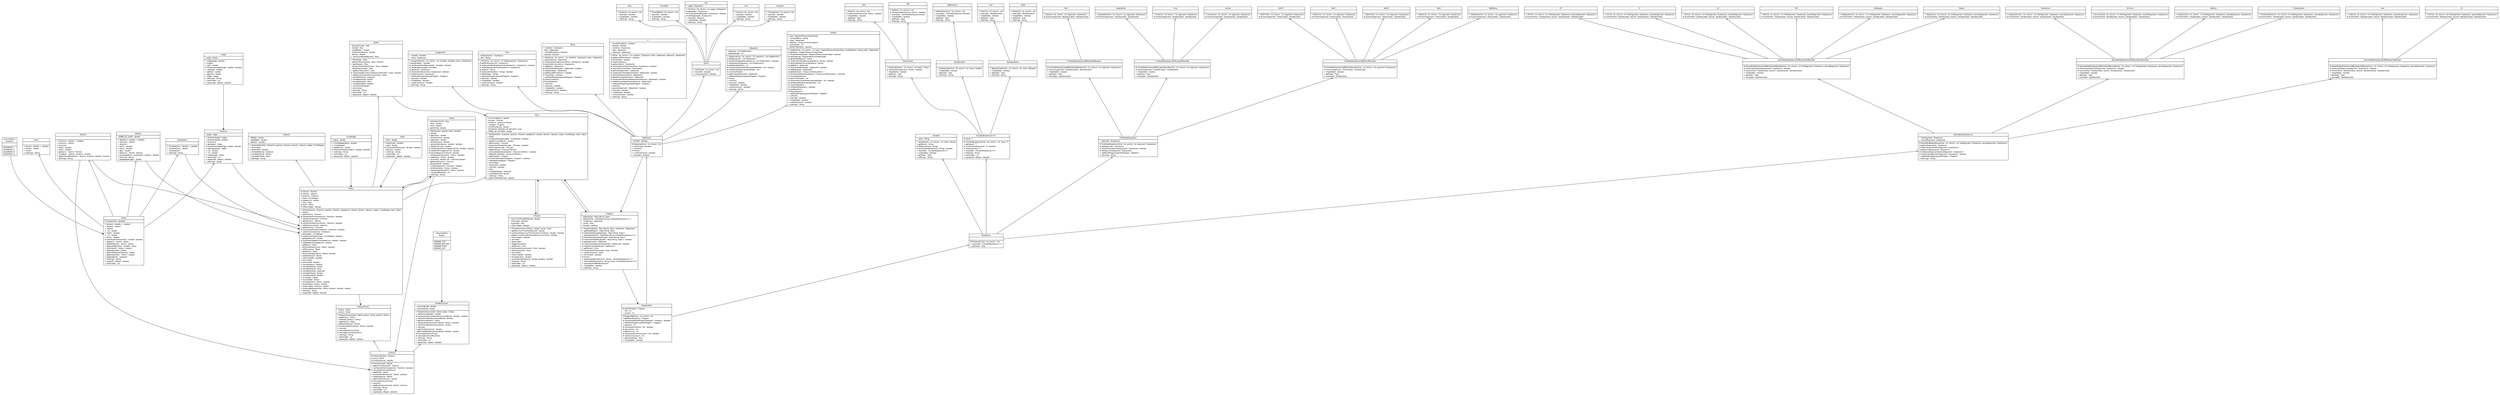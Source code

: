 #!/usr/local/bin/dot
#
# Class diagram 
# Generated by UMLGraph version R5_6 (http://www.umlgraph.org/)
#

digraph G {
	edge [fontname="Helvetica",fontsize=10,labelfontname="Helvetica",labelfontsize=10];
	node [fontname="Helvetica",fontsize=10,shape=plaintext];
	nodesep=0.25;
	ranksep=0.5;

	// EXAMPLES
	// //world.entity.Bullet extends world.entity.Entity
	// c15575:p -> c15576:p [dir=back,arrowtail=empty];

	// //world.entity.ship.Ship implements model.IShip
	// c15485:p -> c15578:p [dir=back,arrowtail=empty,style=dashed];

	// // model.programs.Program NAVASSOC world.entity.ship.Ship
	// c15492:p -> c15578:p [taillabel="", label="", headlabel="", fontname="Helvetica", fontcolor="black", fontsize=10.0, color="black", arrowhead=open];

	// NODES

	// world.World
	world [label=<<table title="world.World" border="0" cellborder="1" cellspacing="0" cellpadding="2" port="p" href="./World.html">
		<tr><td><table border="0" cellspacing="0" cellpadding="1">
<tr><td align="center" balign="center"> World </td></tr>
		</table></td></tr>
		<tr><td><table border="0" cellspacing="0" cellpadding="1">
<tr><td align="left" balign="left"> - serialVersionUID : long </td></tr>
<tr><td align="left" balign="left"> - xSize : double </td></tr>
<tr><td align="left" balign="left"> - ySize : double </td></tr>
<tr><td align="left" balign="left"> - gameTime : double </td></tr>
		</table></td></tr>
		<tr><td><table border="0" cellspacing="0" cellpadding="1">
<tr><td align="left" balign="left"> + World(xSize : double, ySize : double) </td></tr>
<tr><td align="left" balign="left"> + World() </td></tr>
<tr><td align="left" balign="left"> + getxSize() : double </td></tr>
<tr><td align="left" balign="left"> - setXSize(xSize : double) </td></tr>
<tr><td align="left" balign="left"> + getySize() : double </td></tr>
<tr><td align="left" balign="left"> - setYSize(ySize : double) </td></tr>
<tr><td align="left" balign="left"> - canHaveAsSize(size : double) : boolean </td></tr>
<tr><td align="left" balign="left"> + getGameTime() : double </td></tr>
<tr><td align="left" balign="left"> # canHaveAsGameTime(gameTime : double) : boolean </td></tr>
<tr><td align="left" balign="left"> # setGameTime(gameTime : double) </td></tr>
<tr><td align="left" balign="left"> # advandeGameTime(time : double) </td></tr>
<tr><td align="left" balign="left"> - canHaveAsEntity(entity : Entity) : boolean </td></tr>
<tr><td align="left" balign="left"> + add(entity : Entity) : boolean </td></tr>
<tr><td align="left" balign="left"> + evolve(dt : double, coll : CollisionListener) </td></tr>
<tr><td align="left" balign="left"> - getNextCollision() : Collision </td></tr>
<tr><td align="left" balign="left"> - advanceAll(dt : double) </td></tr>
<tr><td align="left" balign="left"> + isInWorld(position : Position) : boolean </td></tr>
<tr><td align="left" balign="left"> - isInWorld(entity : Entity) : boolean </td></tr>
<tr><td align="left" balign="left"> - isSpaceForEntity(entity : Entity) : boolean </td></tr>
<tr><td align="left" balign="left"> + numberOfEntities() : int </td></tr>
<tr><td align="left" balign="left"> + toString() : String </td></tr>
		</table></td></tr>
		</table>>, URL="./World.html", fontname="Helvetica", fontcolor="black", fontsize=10.0];

	// world.entity.Entity
	entity [label=<<table title="world.entity.Entity" border="0" cellborder="1" cellspacing="0" cellpadding="2" port="p" href="../Entity.html">
		<tr><td><table border="0" cellspacing="0" cellpadding="1">
<tr><td align="center" balign="center"> Entity </td></tr>
		</table></td></tr>
		<tr><td><table border="0" cellspacing="0" cellpadding="1">
<tr><td align="left" balign="left"> # position : Position </td></tr>
<tr><td align="left" balign="left"> # velocity : Velocity </td></tr>
<tr><td align="left" balign="left"> # direction : Direction </td></tr>
<tr><td align="left" balign="left"> - shape : CircleShape </td></tr>
<tr><td align="left" balign="left"> # speedLimit : double </td></tr>
<tr><td align="left" balign="left"> - mass : Mass </td></tr>
<tr><td align="left" balign="left"> # world : World </td></tr>
<tr><td align="left" balign="left"> # isTerminated : boolean </td></tr>
		</table></td></tr>
		<tr><td><table border="0" cellspacing="0" cellpadding="1">
<tr><td align="left" balign="left"> + Entity(direction : Direction, position : Position, speedLimit : double, velocity : Velocity, shape : CircleShape, mass : Mass) </td></tr>
<tr><td align="left" balign="left"> + Entity() </td></tr>
<tr><td align="left" balign="left"> + getPosition() : Position </td></tr>
<tr><td align="left" balign="left"> # canHaveAsPosition(position : Position) : boolean </td></tr>
<tr><td align="left" balign="left"> + setPosition(position : Position) </td></tr>
<tr><td align="left" balign="left"> + getVelocity() : Velocity </td></tr>
<tr><td align="left" balign="left"> # canHaveAsVelocity(velocity : Velocity) : boolean </td></tr>
<tr><td align="left" balign="left"> + setVelocity(velocity : Velocity) </td></tr>
<tr><td align="left" balign="left"> + getDirection() : Direction </td></tr>
<tr><td align="left" balign="left"> # canHaveAsDirection(direction : Direction) : boolean </td></tr>
<tr><td align="left" balign="left"> + setDirection(direction : Direction) </td></tr>
<tr><td align="left" balign="left"> + getShape() : CircleShape </td></tr>
<tr><td align="left" balign="left"> # canHaveAsShape(shape : CircleShape) : boolean </td></tr>
<tr><td align="left" balign="left"> + getSpeedLimit() : double </td></tr>
<tr><td align="left" balign="left"> # canHaveAsSpeedLimit(speedLimit : double) : boolean </td></tr>
<tr><td align="left" balign="left"> + setSpeedLimit(speedLimit : double) </td></tr>
<tr><td align="left" balign="left"> + getMass() : Mass </td></tr>
<tr><td align="left" balign="left"> - canHaveAsMass(mass : Mass) : boolean </td></tr>
<tr><td align="left" balign="left"> - setMass(mass : Mass) </td></tr>
<tr><td align="left" balign="left"> + getWorld() : World </td></tr>
<tr><td align="left" balign="left"> - canHaveAsWorld(world : World) : boolean </td></tr>
<tr><td align="left" balign="left"> + setWorld(world : World) </td></tr>
<tr><td align="left" balign="left"> + isTerminated() : boolean </td></tr>
<tr><td align="left" balign="left"> + terminate() </td></tr>
<tr><td align="left" balign="left"> + advance(dt : double) </td></tr>
<tr><td align="left" balign="left"> + move(duration : double) </td></tr>
<tr><td align="left" balign="left"> + collideWith(that : Entity) </td></tr>
<tr><td align="left" balign="left"> # collideWith(that : Ship) </td></tr>
<tr><td align="left" balign="left"> # collideWith(that : Asteroid) </td></tr>
<tr><td align="left" balign="left"> # collideWith(that : Bullet) </td></tr>
<tr><td align="left" balign="left"> + collideWith(that : Border) </td></tr>
<tr><td align="left" balign="left"> + turn(angle : Angle) </td></tr>
<tr><td align="left" balign="left"> + bounce(that : Entity) </td></tr>
<tr><td align="left" balign="left"> + overlapsWith(e : Entity) : boolean </td></tr>
<tr><td align="left" balign="left"> + distanceTo(e : Entity) : double </td></tr>
<tr><td align="left" balign="left"> + distanceTo(p : Position) : double </td></tr>
<tr><td align="left" balign="left"> + distanceBetween(other : Entity, duration : double) : double </td></tr>
<tr><td align="left" balign="left"> + toString() : String </td></tr>
<tr><td align="left" balign="left"> + equals(obj : Object) : boolean </td></tr>
		</table></td></tr>
		</table>>, URL="../Entity.html", fontname="Helvetica", fontcolor="black", fontsize=10.0];

	// world.entity.Asteroid
	asteroid [label=<<table title="world.entity.Asteroid" border="0" cellborder="1" cellspacing="0" cellpadding="2" port="p" href="./Asteroid.html">
		<tr><td><table border="0" cellspacing="0" cellpadding="1">
<tr><td align="center" balign="center"> Asteroid </td></tr>
		</table></td></tr>
		<tr><td><table border="0" cellspacing="0" cellpadding="1">
<tr><td align="left" balign="left"> - PERIOD : double </td></tr>
<tr><td align="left" balign="left"> - HARDNESS : double </td></tr>
<tr><td align="left" balign="left"> - DENSITY : double </td></tr>
		</table></td></tr>
		<tr><td><table border="0" cellspacing="0" cellpadding="1">
<tr><td align="left" balign="left"> + Asteroid(direction : Direction, position : Position, velocity : Velocity, shape : CircleShape) </td></tr>
<tr><td align="left" balign="left"> + terminate() </td></tr>
<tr><td align="left" balign="left"> + advance(dt : double) </td></tr>
<tr><td align="left" balign="left"> + collideWith(that : Asteroid) </td></tr>
<tr><td align="left" balign="left"> + collideWith(that : Bullet) </td></tr>
<tr><td align="left" balign="left"> + collideWith(that : Ship) </td></tr>
<tr><td align="left" balign="left"> + toString() : String </td></tr>
		</table></td></tr>
		</table>>, URL="./Asteroid.html", fontname="Helvetica", fontcolor="black", fontsize=10.0];

		// world.entity.Bullet
	bullet [label=<<table title="world.entity.Bullet" border="0" cellborder="1" cellspacing="0" cellpadding="2" port="p" href="../Bullet.html">
		<tr><td><table border="0" cellspacing="0" cellpadding="1">
<tr><td align="center" balign="center"> Bullet </td></tr>
		</table></td></tr>
		<tr><td><table border="0" cellspacing="0" cellpadding="1">
<tr><td align="left" balign="left"> - bounceCounter : byte </td></tr>
<tr><td align="left" balign="left"> - shooter : Ship </td></tr>
<tr><td align="left" balign="left"> - bulletRadius : double </td></tr>
<tr><td align="left" balign="left"> - bulletInitialVelocity : double </td></tr>
<tr><td align="left" balign="left"> - density : double </td></tr>
<tr><td align="left" balign="left"> + maximumBorderBounces : byte </td></tr>

</table></td></tr>
		<tr><td><table border="0" cellspacing="0" cellpadding="1">
<tr><td align="left" balign="left"> + Bullet(ship : Ship) </td></tr>
<tr><td align="left" balign="left"> - getInitialPosition(ship : Ship) : Position </td></tr>
<tr><td align="left" balign="left"> + getShooter() : Ship </td></tr>
<tr><td align="left" balign="left"> - canHaveAsShooter(shooter : Ship) : boolean </td></tr>
<tr><td align="left" balign="left"> - setShooter(shooter : Ship) </td></tr>
<tr><td align="left" balign="left"> + getBounceCounter() : byte </td></tr>
<tr><td align="left" balign="left"> # canHaveAsBounceCounter(bounceCounter : byte) : boolean </td></tr>
<tr><td align="left" balign="left"> + setBounceCounter(bounceCounter : byte) </td></tr>
<tr><td align="left" balign="left"> + collideWith(that : Asteroid) </td></tr>
<tr><td align="left" balign="left"> + collideWith(that : Bullet) </td></tr>
<tr><td align="left" balign="left"> + collideWith(that : Ship) </td></tr>
<tr><td align="left" balign="left"> + collideWith(that : Border) </td></tr>
<tr><td align="left" balign="left"> + unlinkFromShooter() </td></tr>
<tr><td align="left" balign="left"> + terminate() </td></tr>
<tr><td align="left" balign="left"> + toString() : String </td></tr>
<tr><td align="left" balign="left"> + hashCode() : int </td></tr>
<tr><td align="left" balign="left"> + equals(obj : Object) : boolean </td></tr>
		</table></td></tr>
		</table>>, URL="../Bullet.html", fontname="Helvetica", fontcolor="black", fontsize=10.0];
	// world.entity.ship.Thruster
	thruster [label=<<table title="world.entity.ship.Thruster" border="0" cellborder="1" cellspacing="0" cellpadding="2" port="p" href="./Thruster.html">
		<tr><td><table border="0" cellspacing="0" cellpadding="1">
<tr><td align="center" balign="center"> Thruster </td></tr>
		</table></td></tr>
		<tr><td><table border="0" cellspacing="0" cellpadding="1">
<tr><td align="left" balign="left"> - maximumThrustPerSecond : double </td></tr>
<tr><td align="left" balign="left"> - isActivated : boolean </td></tr>
<tr><td align="left" balign="left"> - ownerShip : Ship </td></tr>
<tr><td align="left" balign="left"> - isTerminated : boolean </td></tr>
		</table></td></tr>
		<tr><td><table border="0" cellspacing="0" cellpadding="1">
<tr><td align="left" balign="left"> + Thruster(maximumThrust : double, owner : Ship) </td></tr>
<tr><td align="left" balign="left"> + getMaximumThrustPerSecond() : double </td></tr>
<tr><td align="left" balign="left"> # canHaveAsMaximumThrust(maximumThrust : double) : boolean </td></tr>
<tr><td align="left" balign="left"> - setMaximumThrustPerSecond(maximumThrust : double) </td></tr>
<tr><td align="left" balign="left"> + isActivated() : boolean </td></tr>
<tr><td align="left" balign="left"> + activate() </td></tr>
<tr><td align="left" balign="left"> + deactivate() </td></tr>
<tr><td align="left" balign="left"> + toggleActivation() </td></tr>
<tr><td align="left" balign="left"> + getOwner() : Ship </td></tr>
<tr><td align="left" balign="left"> # canHaveAsOwner(owner : Ship) : boolean </td></tr>
<tr><td align="left" balign="left"> + setOwner(owner : Ship) </td></tr>
<tr><td align="left" balign="left"> + terminate() </td></tr>
<tr><td align="left" balign="left"> + isTerminated() : boolean </td></tr>
<tr><td align="left" balign="left"> + thrust(duration : double) </td></tr>
<tr><td align="left" balign="left"> + thrust(thrustPerSecond : double, duration : double) </td></tr>
<tr><td align="left" balign="left"> + toString() : String </td></tr>
<tr><td align="left" balign="left"> + hashCode() : int </td></tr>
<tr><td align="left" balign="left"> + equals(obj : Object) : boolean </td></tr>
		</table></td></tr>
		</table>>, URL="./Thruster.html", fontname="Helvetica", fontcolor="black", fontsize=10.0];
	// world.entity.ship.Ship
	ship [label=<<table title="world.entity.ship.Ship" border="0" cellborder="1" cellspacing="0" cellpadding="2" port="p" href="./Ship.html">
		<tr><td><table border="0" cellspacing="0" cellpadding="1">
<tr><td align="center" balign="center"> Ship </td></tr>
		</table></td></tr>
		<tr><td><table border="0" cellspacing="0" cellpadding="1">
<tr><td align="left" balign="left"> - minimumRadius : double </td></tr>
<tr><td align="left" balign="left"> - thruster : Thruster </td></tr>
<tr><td align="left" balign="left"> - bulletList : ArrayList&lt;Bullet&gt; </td></tr>
<tr><td align="left" balign="left"> ~ program : Program </td></tr>
<tr><td align="left" balign="left"> - thrustPerSecond : double </td></tr>
<tr><td align="left" balign="left"> - MAXIMUM_AMOUNT_OF_BULLETS : byte </td></tr>
<tr><td align="left" balign="left"> - SPEED_OF_ACTIONS : double </td></tr>
		</table></td></tr>
		<tr><td><table border="0" cellspacing="0" cellpadding="1">
<tr><td align="left" balign="left"> + Ship(direction : Direction, position : Position, speedLimit : double, velocity : Velocity, shape : CircleShape, mass : Mass) </td></tr>
<tr><td align="left" balign="left"> + Ship() </td></tr>
<tr><td align="left" balign="left"> # canHaveAsShape(shape : CircleShape) : boolean </td></tr>
<tr><td align="left" balign="left"> + getMinimumRadius() : double </td></tr>
<tr><td align="left" balign="left"> + getThruster() : Thruster </td></tr>
<tr><td align="left" balign="left"> - canHaveAsThruster(thruster : Thruster) : boolean </td></tr>
<tr><td align="left" balign="left"> - setThruster(thruster : Thruster) </td></tr>
<tr><td align="left" balign="left"> + getBulletList() : ArrayList&lt;Bullet&gt; </td></tr>
<tr><td align="left" balign="left"> - canHaveAsBulletList(bullets : ArrayList&lt;Bullet&gt;) : boolean </td></tr>
<tr><td align="left" balign="left"> - setBulletList(bullets : ArrayList&lt;Bullet&gt;) </td></tr>
<tr><td align="left" balign="left"> + getProgram() : Program </td></tr>
<tr><td align="left" balign="left"> # canHaveAsProgram(program : Program) : boolean </td></tr>
<tr><td align="left" balign="left"> + setProgram(program : Program) </td></tr>
<tr><td align="left" balign="left"> + terminate() </td></tr>
<tr><td align="left" balign="left"> + advance(dt : double) </td></tr>
<tr><td align="left" balign="left"> + canFire() : boolean </td></tr>
<tr><td align="left" balign="left"> + fire() </td></tr>
<tr><td align="left" balign="left"> + collideWith(that : Asteroid) </td></tr>
<tr><td align="left" balign="left"> + collideWith(that : Bullet) </td></tr>
<tr><td align="left" balign="left"> + toString() : String </td></tr>
<tr><td align="left" balign="left"> + getThrustPerSecond() : double </td></tr>
		</table></td></tr>
		</table>>, URL="./Ship.html", fontname="Helvetica", fontcolor="black", fontsize=10.0];
	
	// world.physics.vector.Force
	force [label=<<table title="world.physics.vector.Force" border="0" cellborder="1" cellspacing="0" cellpadding="2" port="p" href="./Force.html">
		<tr><td><table border="0" cellspacing="0" cellpadding="1">
<tr><td align="center" balign="center"> Force </td></tr>
		</table></td></tr>
		<tr><td><table border="0" cellspacing="0" cellpadding="1">
<tr><td align="left" balign="left">  </td></tr>
		</table></td></tr>
		<tr><td><table border="0" cellspacing="0" cellpadding="1">
<tr><td align="left" balign="left"> + Force(x : double, y : double) </td></tr>
<tr><td align="left" balign="left"> + Force(v : Vector) </td></tr>
<tr><td align="left" balign="left"> + Force() </td></tr>
<tr><td align="left" balign="left"> + toString() : String </td></tr>
		</table></td></tr>
		</table>>, URL="./Force.html", fontname="Helvetica", fontcolor="black", fontsize=10.0];
		
	// world.physics.vector.Acceleration
	acceleration [label=<<table title="world.physics.vector.Acceleration" border="0" cellborder="1" cellspacing="0" cellpadding="2" port="p" href="./Acceleration.html">
		<tr><td><table border="0" cellspacing="0" cellpadding="1">
<tr><td align="center" balign="center"> Acceleration </td></tr>
		</table></td></tr>
		<tr><td><table border="0" cellspacing="0" cellpadding="1">
<tr><td align="left" balign="left">  </td></tr>
		</table></td></tr>
		<tr><td><table border="0" cellspacing="0" cellpadding="1">
<tr><td align="left" balign="left"> + Acceleration(x : double, y : double) </td></tr>
<tr><td align="left" balign="left"> + Acceleration(v : Vector) </td></tr>
<tr><td align="left" balign="left"> + Acceleration() </td></tr>
<tr><td align="left" balign="left"> + toString() : String </td></tr>
		</table></td></tr>
		</table>>, URL="./Acceleration.html", fontname="Helvetica", fontcolor="black", fontsize=10.0];
	// world.physics.vector.Direction
	direction [label=<<table title="world.physics.vector.Direction" border="0" cellborder="1" cellspacing="0" cellpadding="2" port="p" href="./Direction.html">
		<tr><td><table border="0" cellspacing="0" cellpadding="1">
<tr><td align="center" balign="center"> Direction </td></tr>
		</table></td></tr>
		<tr><td><table border="0" cellspacing="0" cellpadding="1">
<tr><td align="left" balign="left"> - angle : Angle </td></tr>
		</table></td></tr>
		<tr><td><table border="0" cellspacing="0" cellpadding="1">
<tr><td align="left" balign="left"> + Direction(angle : Angle) </td></tr>
<tr><td align="left" balign="left"> + Direction(angle : double) </td></tr>
<tr><td align="left" balign="left"> + Direction() </td></tr>
<tr><td align="left" balign="left"> + getAngle() : Angle </td></tr>
<tr><td align="left" balign="left"> # canHaveAsAngle(angle : Angle) : boolean </td></tr>
<tr><td align="left" balign="left"> + setAngle(angle : Angle) </td></tr>
<tr><td align="left" balign="left"> + _X() : double </td></tr>
<tr><td align="left" balign="left"> + _Y() : double </td></tr>
<tr><td align="left" balign="left"> + rotate(angle : Angle) </td></tr>
<tr><td align="left" balign="left"> + hashCode() : int </td></tr>
<tr><td align="left" balign="left"> + equals(obj : Object) : boolean </td></tr>
<tr><td align="left" balign="left"> + toString() : String </td></tr>
		</table></td></tr>
		</table>>, URL="./Direction.html", fontname="Helvetica", fontcolor="black", fontsize=10.0];
	// world.physics.vector.Velocity
	velocity [label=<<table title="world.physics.vector.Velocity" border="0" cellborder="1" cellspacing="0" cellpadding="2" port="p" href="./Velocity.html">
		<tr><td><table border="0" cellspacing="0" cellpadding="1">
<tr><td align="center" balign="center"> Velocity </td></tr>
		</table></td></tr>
		<tr><td><table border="0" cellspacing="0" cellpadding="1">
<tr><td align="left" balign="left"> - SPEED_OF_LIGHT : double </td></tr>
		</table></td></tr>
		<tr><td><table border="0" cellspacing="0" cellpadding="1">
<tr><td align="left" balign="left"> + Velocity(x : double, y : double) </td></tr>
<tr><td align="left" balign="left"> + Velocity(v : Vector) </td></tr>
<tr><td align="left" balign="left"> + Velocity() </td></tr>
<tr><td align="left" balign="left"> + setX(x : double) </td></tr>
<tr><td align="left" balign="left"> + setY(y : double) </td></tr>
<tr><td align="left" balign="left"> + get() : double </td></tr>
<tr><td align="left" balign="left"> + getSum(v : Vector) : Velocity </td></tr>
<tr><td align="left" balign="left"> + accelerateBy(a : Acceleration, duration : double) </td></tr>
<tr><td align="left" balign="left"> + toString() : String </td></tr>
<tr><td align="left" balign="left"> + getSpeedOfLight() : double </td></tr>
		</table></td></tr>
		</table>>, URL="./Velocity.html", fontname="Helvetica", fontcolor="black", fontsize=10.0];
	// world.physics.vector.Position
	position [label=<<table title="world.physics.vector.Position" border="0" cellborder="1" cellspacing="0" cellpadding="2" port="p" href="./Position.html">
		<tr><td><table border="0" cellspacing="0" cellpadding="1">
<tr><td align="center" balign="center"> Position </td></tr>
		</table></td></tr>
		<tr><td><table border="0" cellspacing="0" cellpadding="1">
<tr><td align="left" balign="left">  </td></tr>
		</table></td></tr>
		<tr><td><table border="0" cellspacing="0" cellpadding="1">
<tr><td align="left" balign="left"> + Position(x : double, y : double) </td></tr>
<tr><td align="left" balign="left"> + Position(v : Vector) </td></tr>
<tr><td align="left" balign="left"> + Position() </td></tr>
<tr><td align="left" balign="left"> + setX(x : double) </td></tr>
<tr><td align="left" balign="left"> + setY(y : double) </td></tr>
<tr><td align="left" balign="left"> + getSum(v : Vector) : Position </td></tr>
<tr><td align="left" balign="left"> + moveBy(v : Velocity, duration : double) </td></tr>
<tr><td align="left" balign="left"> + getPositionAfterMove(v : Velocity, duration : double) : Position </td></tr>
<tr><td align="left" balign="left"> + toString() : String </td></tr>
		</table></td></tr>
		</table>>, URL="./Position.html", fontname="Helvetica", fontcolor="black", fontsize=10.0];
	// world.physics.vector.Vector
	vector [label=<<table title="world.physics.vector.Vector" border="0" cellborder="1" cellspacing="0" cellpadding="2" port="p" href="./Vector.html">
		<tr><td><table border="0" cellspacing="0" cellpadding="1">
<tr><td align="center" balign="center"> Vector </td></tr>
		</table></td></tr>
		<tr><td><table border="0" cellspacing="0" cellpadding="1">
<tr><td align="left" balign="left"> # components : double[] </td></tr>
		</table></td></tr>
		<tr><td><table border="0" cellspacing="0" cellpadding="1">
<tr><td align="left" balign="left"> + Vector(x : double, y : double) </td></tr>
<tr><td align="left" balign="left"> + Vector(v : Vector) </td></tr>
<tr><td align="left" balign="left"> + Vector() </td></tr>
<tr><td align="left" balign="left"> + _X() : double </td></tr>
<tr><td align="left" balign="left"> + setX(x : double) </td></tr>
<tr><td align="left" balign="left"> + _Y() : double </td></tr>
<tr><td align="left" balign="left"> + setY(y : double) </td></tr>
<tr><td align="left" balign="left"> # canHaveAsComponent(x : double) : boolean </td></tr>
<tr><td align="left" balign="left"> + getSum(v : Vector) : Vector </td></tr>
<tr><td align="left" balign="left"> + getDifference(v : Vector) : Vector </td></tr>
<tr><td align="left" balign="left"> + getScaledBy(factor : double) : Vector </td></tr>
<tr><td align="left" balign="left"> + dotProduct(v : Vector) : double </td></tr>
<tr><td align="left" balign="left"> + getMagnitude() : double </td></tr>
<tr><td align="left" balign="left"> + getUnitVectorInDirection() : Vector </td></tr>
<tr><td align="left" balign="left"> + getDistanceTo(v : Vector) : double </td></tr>
<tr><td align="left" balign="left"> + getQuadrant() : Quadrant </td></tr>
<tr><td align="left" balign="left"> + toString() : String </td></tr>
<tr><td align="left" balign="left"> + equals(o : Object) : boolean </td></tr>
<tr><td align="left" balign="left"> + hashCode() : int </td></tr>
		</table></td></tr>
		</table>>, URL="./Vector.html", fontname="Helvetica", fontcolor="black", fontsize=10.0];

		// world.physics.geometry.Angle
	angle [label=<<table title="world.physics.geometry.Angle" border="0" cellborder="1" cellspacing="0" cellpadding="2" port="p" href="./Angle.html">
		<tr><td><table border="0" cellspacing="0" cellpadding="1">
<tr><td align="center" balign="center"> Angle </td></tr>
		</table></td></tr>
		<tr><td><table border="0" cellspacing="0" cellpadding="1">
<tr><td align="left" balign="left"> - angle : double </td></tr>
		</table></td></tr>
		<tr><td><table border="0" cellspacing="0" cellpadding="1">
<tr><td align="left" balign="left"> + Angle(angle : double) </td></tr>
<tr><td align="left" balign="left"> + Angle() </td></tr>
<tr><td align="left" balign="left"> + get() : double </td></tr>
<tr><td align="left" balign="left"> # canHaveAsAngle(angle : double) : boolean </td></tr>
<tr><td align="left" balign="left"> + set(angle : double) </td></tr>
<tr><td align="left" balign="left"> + getSin() : double </td></tr>
<tr><td align="left" balign="left"> + getCos() : double </td></tr>
<tr><td align="left" balign="left"> + add(a : Angle) </td></tr>
<tr><td align="left" balign="left"> + toString() : String </td></tr>
<tr><td align="left" balign="left"> + hashCode() : int </td></tr>
<tr><td align="left" balign="left"> + equals(obj : Object) : boolean </td></tr>
		</table></td></tr>
		</table>>, URL="./Angle.html", fontname="Helvetica", fontcolor="black", fontsize=10.0];
	// world.physics.geometry.CircleShape
	shape [label=<<table title="world.physics.geometry.CircleShape" border="0" cellborder="1" cellspacing="0" cellpadding="2" port="p" href="./CircleShape.html">
		<tr><td><table border="0" cellspacing="0" cellpadding="1">
<tr><td align="center" balign="center"> CircleShape </td></tr>
		</table></td></tr>
		<tr><td><table border="0" cellspacing="0" cellpadding="1">
<tr><td align="left" balign="left"> - radius : double </td></tr>
		</table></td></tr>
		<tr><td><table border="0" cellspacing="0" cellpadding="1">
<tr><td align="left" balign="left"> + CircleShape(radius : double) </td></tr>
<tr><td align="left" balign="left"> + CircleShape() </td></tr>
<tr><td align="left" balign="left"> + getRadius() : double </td></tr>
<tr><td align="left" balign="left"> # canHaveAsRadius(radius : double) : boolean </td></tr>
<tr><td align="left" balign="left"> + toString() : String </td></tr>
<tr><td align="left" balign="left"> + hashCode() : int </td></tr>
<tr><td align="left" balign="left"> + equals(obj : Object) : boolean </td></tr>
		</table></td></tr>
		</table>>, URL="./CircleShape.html", fontname="Helvetica", fontcolor="black", fontsize=10.0];
	
	// world.physics.Mass
	mass [label=<<table title="world.physics.Mass" border="0" cellborder="1" cellspacing="0" cellpadding="2" port="p" href="./Mass.html">
		<tr><td><table border="0" cellspacing="0" cellpadding="1">
<tr><td align="center" balign="center"> Mass </td></tr>
		</table></td></tr>
		<tr><td><table border="0" cellspacing="0" cellpadding="1">
<tr><td align="left" balign="left"> - mass : double </td></tr>
		</table></td></tr>
		<tr><td><table border="0" cellspacing="0" cellpadding="1">
<tr><td align="left" balign="left"> + Mass(mass : double) </td></tr>
<tr><td align="left" balign="left"> + get() : double </td></tr>
<tr><td align="left" balign="left"> # canHaveAsMass(mass : double) : boolean </td></tr>
<tr><td align="left" balign="left"> - set(mass : double) </td></tr>
<tr><td align="left" balign="left"> + toString() : String </td></tr>
<tr><td align="left" balign="left"> + hashCode() : int </td></tr>
<tr><td align="left" balign="left"> + equals(obj : Object) : boolean </td></tr>
		</table></td></tr>
		</table>>, URL="./Mass.html", fontname="Helvetica", fontcolor="black", fontsize=10.0];


	// world.physics.collision.Collision
	collision [label=<<table title="world.physics.collision.Collision" border="0" cellborder="1" cellspacing="0" cellpadding="2" port="p" href="./Collision.html">
		<tr><td><table border="0" cellspacing="0" cellpadding="1">
<tr><td align="center" balign="center"><font face="Helvetica-Oblique"> Collision </font></td></tr>
		</table></td></tr>
		<tr><td><table border="0" cellspacing="0" cellpadding="1">
<tr><td align="left" balign="left"> # collisionPosition : Position </td></tr>
<tr><td align="left" balign="left"> # world : World </td></tr>
<tr><td align="left" balign="left"> # timeToCollision : double </td></tr>
		</table></td></tr>
		<tr><td><table border="0" cellspacing="0" cellpadding="1">
<tr><td align="left" balign="left"> # Collision(world : World) </td></tr>
<tr><td align="left" balign="left"> + getCollisionPosition() : Position </td></tr>
<tr><td align="left" balign="left"> + canHaveAsPosition(position : Position) : boolean </td></tr>
<tr><td align="left" balign="left"><font face="Helvetica-Oblique" point-size="10.0"> # calculateCollisionPosition() </font></td></tr>
<tr><td align="left" balign="left"> + getWorld() : World </td></tr>
<tr><td align="left" balign="left"> + canHaveAsWorld(world : World) : boolean </td></tr>
<tr><td align="left" balign="left"> + setWorld(world : World) </td></tr>
<tr><td align="left" balign="left"> + getTimeToCollision() : double </td></tr>
<tr><td align="left" balign="left"><font face="Helvetica-Oblique" point-size="10.0"> # calculateCollisionTime() </font></td></tr>
<tr><td align="left" balign="left"><font face="Helvetica-Oblique" point-size="10.0"> + resolve() </font></td></tr>
<tr><td align="left" balign="left"> + getNextCollision(world : World) : Collision </td></tr>
<tr><td align="left" balign="left"> + toString() : String </td></tr>
<tr><td align="left" balign="left"> + hashCode() : int </td></tr>
<tr><td align="left" balign="left"> + equals(obj : Object) : boolean </td></tr>
		</table></td></tr>
		</table>>, URL="./Collision.html", fontname="Helvetica", fontcolor="black", fontsize=10.0];
	// world.physics.collision.BorderCollision
	bordercollision [label=<<table title="world.physics.collision.BorderCollision" border="0" cellborder="1" cellspacing="0" cellpadding="2" port="p" href="./BorderCollision.html">
		<tr><td><table border="0" cellspacing="0" cellpadding="1">
<tr><td align="center" balign="center"> BorderCollision </td></tr>
		</table></td></tr>
		<tr><td><table border="0" cellspacing="0" cellpadding="1">
<tr><td align="left" balign="left"> - collisionBorder : Border </td></tr>
<tr><td align="left" balign="left"> - collisionEntity : Entity </td></tr>
		</table></td></tr>
		<tr><td><table border="0" cellspacing="0" cellpadding="1">
<tr><td align="left" balign="left"> + BorderCollision(world : World, entity : Entity) </td></tr>
<tr><td align="left" balign="left"> + getCollisionBorder() : Border </td></tr>
<tr><td align="left" balign="left"> # canHaveAsCollisionBorder(collisionBorder : Border) : boolean </td></tr>
<tr><td align="left" balign="left"> + setCollisionBorder(collisionBorder : Border) </td></tr>
<tr><td align="left" balign="left"> + getCollisionEntity() : Entity </td></tr>
<tr><td align="left" balign="left"> + canHaveAsEntity(collisionEntity : Entity) : boolean </td></tr>
<tr><td align="left" balign="left"> + setCollisionEntity(collisionEntity : Entity) </td></tr>
<tr><td align="left" balign="left"> + resolve() </td></tr>
<tr><td align="left" balign="left"> + getTimeToCollision() : double </td></tr>
<tr><td align="left" balign="left"> - getTimeToBorderCollision(border : Border) : double </td></tr>
<tr><td align="left" balign="left"> # calculateCollisionTime() </td></tr>
<tr><td align="left" balign="left"> # calculateCollisionPosition() </td></tr>
<tr><td align="left" balign="left"> + toString() : String </td></tr>
<tr><td align="left" balign="left"> + hashCode() : int </td></tr>
<tr><td align="left" balign="left"> + equals(obj : Object) : boolean </td></tr>
		</table></td></tr>
		</table>>, URL="./BorderCollision.html", fontname="Helvetica", fontcolor="black", fontsize=10.0];

	// world.physics.collision.EntityCollision
	entitycollision [label=<<table title="world.physics.collision.EntityCollision" border="0" cellborder="1" cellspacing="0" cellpadding="2" port="p" href="./EntityCollision.html">
		<tr><td><table border="0" cellspacing="0" cellpadding="1">
<tr><td align="center" balign="center"> EntityCollision </td></tr>
		</table></td></tr>
		<tr><td><table border="0" cellspacing="0" cellpadding="1">
<tr><td align="left" balign="left"> - entity1 : Entity </td></tr>
<tr><td align="left" balign="left"> - entity2 : Entity </td></tr>
		</table></td></tr>
		<tr><td><table border="0" cellspacing="0" cellpadding="1">
<tr><td align="left" balign="left"> + EntityCollision(world : World, entity1 : Entity, entity2 : Entity) </td></tr>
<tr><td align="left" balign="left"> + getEntity1() : Entity </td></tr>
<tr><td align="left" balign="left"> + setEntity1(entity1 : Entity) </td></tr>
<tr><td align="left" balign="left"> + getEntity2() : Entity </td></tr>
<tr><td align="left" balign="left"> - setEntity2(entity2 : Entity) </td></tr>
<tr><td align="left" balign="left"> # canHaveAsEntity(entity : Entity) : boolean </td></tr>
<tr><td align="left" balign="left"> + resolve() </td></tr>
<tr><td align="left" balign="left"> # calculateCollisionTime() </td></tr>
<tr><td align="left" balign="left"> # calculateCollisionPosition() </td></tr>
<tr><td align="left" balign="left"> + toString() : String </td></tr>
<tr><td align="left" balign="left"> + hashCode() : int </td></tr>
<tr><td align="left" balign="left"> + equals(obj : Object) : boolean </td></tr>
		</table></td></tr>
		</table>>, URL="./EntityCollision.html", fontname="Helvetica", fontcolor="black", fontsize=10.0];
		
	// world.physics.collision.Border
	border [label=<<table title="world.physics.collision.Border" border="0" cellborder="1" cellspacing="0" cellpadding="2" port="p" href="./Border.html">
		<tr><td><table border="0" cellspacing="0" cellpadding="1">
<tr><td align="center" balign="center"> &#171;enumeration&#187; </td></tr>
<tr><td align="center" balign="center"> Border </td></tr>
		</table></td></tr>
		<tr><td><table border="0" cellspacing="0" cellpadding="1">
<tr><td align="left" balign="left">  </td></tr>
		</table></td></tr>
		<tr><td><table border="0" cellspacing="0" cellpadding="1">
<tr><td align="left" balign="left"> BORDER_TOP </td></tr>
<tr><td align="left" balign="left"> BORDER_BOTTOM </td></tr>
<tr><td align="left" balign="left"> BORDER_RIGHT </td></tr>
<tr><td align="left" balign="left"> BORDER_LEFT </td></tr>
		</table></td></tr>
		</table>>, URL="./Border.html", fontname="Helvetica", fontcolor="black", fontsize=10.0];

	// world.physics.vector.Quadrant
	quadrant [label=<<table title="world.physics.vector.Quadrant" border="0" cellborder="1" cellspacing="0" cellpadding="2" port="p" href="./Quadrant.html">
		<tr><td><table border="0" cellspacing="0" cellpadding="1">
<tr><td align="center" balign="center"> &#171;enumeration&#187; </td></tr>
<tr><td align="center" balign="center"> Quadrant </td></tr>
		</table></td></tr>
		<tr><td><table border="0" cellspacing="0" cellpadding="1">
<tr><td align="left" balign="left">  </td></tr>
		</table></td></tr>
		<tr><td><table border="0" cellspacing="0" cellpadding="1">
<tr><td align="left" balign="left"> QUADRANT_I </td></tr>
<tr><td align="left" balign="left"> QUADRANT_II </td></tr>
<tr><td align="left" balign="left"> QUADRANT_III </td></tr>
<tr><td align="left" balign="left"> QUADRANT_IV </td></tr>
		</table></td></tr>
		</table>>, URL="./Quadrant.html", fontname="Helvetica", fontcolor="black", fontsize=10.0];

	// model.programs.Program
	program [label=<<table title="model.programs.Program" border="0" cellborder="1" cellspacing="0" cellpadding="2" port="p" href="../../../model/programs/Program.html">
		<tr><td><table border="0" cellspacing="0" cellpadding="1">
<tr><td align="center" balign="center"> Program </td></tr>
		</table></td></tr>
		<tr><td><table border="0" cellspacing="0" cellpadding="1">
<tr><td align="left" balign="left"> - globalTypes : Map&lt;String, Type&gt; </td></tr>
<tr><td align="left" balign="left"> - globalValues : HashMap&lt;String, ConstantExpression&lt;?&gt;&gt; </td></tr>
<tr><td align="left" balign="left"> ~ statement : Statement </td></tr>
<tr><td align="left" balign="left"> - owner : Ship </td></tr>
<tr><td align="left" balign="left"> - finished : boolean </td></tr>
		</table></td></tr>
		<tr><td><table border="0" cellspacing="0" cellpadding="1">
<tr><td align="left" balign="left"> + Program(globals : Map&lt;String, Type&gt;, statement : Statement) </td></tr>
<tr><td align="left" balign="left"> + getGlobalTypes() : Map&lt;String, Type&gt; </td></tr>
<tr><td align="left" balign="left"> # setGlobalTypes(globalTypes : Map&lt;String, Type&gt;) </td></tr>
<tr><td align="left" balign="left"> + getGlobalValues() : HashMap&lt;String, ConstantExpression&lt;?&gt;&gt; </td></tr>
<tr><td align="left" balign="left"> # setGlobalValues(globalTypes : Map&lt;String, Type&gt;) </td></tr>
<tr><td align="left" balign="left"> # canHaveAsGlobals(globals : Map&lt;String, Type&gt;) : boolean </td></tr>
<tr><td align="left" balign="left"> # getStatement() : Statement </td></tr>
<tr><td align="left" balign="left"> # canHaveAsStatement(statement : Statement) : boolean </td></tr>
<tr><td align="left" balign="left"> # setStatement(statement : Statement) </td></tr>
<tr><td align="left" balign="left"> + getOwner() : Ship </td></tr>
<tr><td align="left" balign="left"> # canHaveAsOwner(owner : Ship) : boolean </td></tr>
<tr><td align="left" balign="left"> + setOwner(owner : Ship) </td></tr>
<tr><td align="left" balign="left"> + isFinished() : boolean </td></tr>
<tr><td align="left" balign="left"> # finish() </td></tr>
<tr><td align="left" balign="left"> + getVariableNamed(name : String) : ConstantExpression&lt;?&gt; </td></tr>
<tr><td align="left" balign="left"> + setVariableValue(name : String, value : ConstantExpression&lt;?&gt;) </td></tr>
<tr><td align="left" balign="left"> + executeUntilAfterNextAction() </td></tr>
<tr><td align="left" balign="left"> + isTypeSafe() : boolean </td></tr>
<tr><td align="left" balign="left"> + toString() : String </td></tr>
		</table></td></tr>
		</table>>, URL="../../../model/programs/Program.html", fontname="Helvetica", fontcolor="black", fontsize=10.0];

	programpart [label=<<table title="model.programs.parsing.language.ProgramPart" border="0" cellborder="1" cellspacing="0" cellpadding="2" port="p" href="../ProgramPart.html">
		<tr><td><table border="0" cellspacing="0" cellpadding="1">
<tr><td align="center" balign="center"><font face="Helvetica-Oblique"> ProgramPart </font></td></tr>
		</table></td></tr>
		<tr><td><table border="0" cellspacing="0" cellpadding="1">
<tr><td align="left" balign="left"> # parentProgram : Program </td></tr>
<tr><td align="left" balign="left"> ~ line : int </td></tr>
<tr><td align="left" balign="left"> ~ column : int </td></tr>
		</table></td></tr>
		<tr><td><table border="0" cellspacing="0" cellpadding="1">
<tr><td align="left" balign="left"> # ProgramPart(line : int, column : int) </td></tr>
<tr><td align="left" balign="left"> + getParentProgram() : Program </td></tr>
<tr><td align="left" balign="left"> # canHaveAsParentProgram(program : Program) : boolean </td></tr>
<tr><td align="left" balign="left"> + setParentProgram(parentProgram : Program) </td></tr>
<tr><td align="left" balign="left"> + getLine() : int </td></tr>
<tr><td align="left" balign="left"> # canHaveAsLine(line : int) : boolean </td></tr>
<tr><td align="left" balign="left"> # setLine(line : int) </td></tr>
<tr><td align="left" balign="left"> + getColumn() : int </td></tr>
<tr><td align="left" balign="left"> # canHaveAsColumn(column : int) : boolean </td></tr>
<tr><td align="left" balign="left"> # setColumn(column : int) </td></tr>
<tr><td align="left" balign="left"> + getOwnerShip() : Ship </td></tr>
<tr><td align="left" balign="left"><font face="Helvetica-Oblique" point-size="10.0"> + isTypeSafe() : boolean </font></td></tr>
		</table></td></tr>
		</table>>, URL="../ProgramPart.html", fontname="Helvetica", fontcolor="black", fontsize=10.0];

	// model.programs.parsing.language.expression.Variable
	variable [label=<<table title="model.programs.parsing.language.expression.Variable" border="0" cellborder="1" cellspacing="0" cellpadding="2" port="p" href="./Variable.html">
		<tr><td><table border="0" cellspacing="0" cellpadding="1">
<tr><td align="center" balign="center"> Variable </td></tr>
		</table></td></tr>
		<tr><td><table border="0" cellspacing="0" cellpadding="1">
<tr><td align="left" balign="left"> ~ name : String </td></tr>
		</table></td></tr>
		<tr><td><table border="0" cellspacing="0" cellpadding="1">
<tr><td align="left" balign="left"> + Variable(line : int, column : int, name : String) </td></tr>
<tr><td align="left" balign="left"> + getName() : String </td></tr>
<tr><td align="left" balign="left"> # setName(name : String) </td></tr>
<tr><td align="left" balign="left"> # canHaveAsName(name : String) : boolean </td></tr>
<tr><td align="left" balign="left"> + evaluate() : ConstantExpression&lt;?&gt; </td></tr>
<tr><td align="left" balign="left"> + isTypeSafe() : boolean </td></tr>
<tr><td align="left" balign="left"> + getType() : Type </td></tr>
<tr><td align="left" balign="left"> + toString() : String </td></tr>
		</table></td></tr>
		</table>>, URL="./Variable.html", fontname="Helvetica", fontcolor="black", fontsize=10.0];

	// model.programs.parsing.language.expression.Expression
	expression [label=<<table title="model.programs.parsing.language.expression.Expression" border="0" cellborder="1" cellspacing="0" cellpadding="2" port="p" href="./Expression.html">
		<tr><td><table border="0" cellspacing="0" cellpadding="1">
<tr><td align="center" balign="center"><font face="Helvetica-Oblique"> Expression </font></td></tr>
		</table></td></tr>
		<tr><td><table border="0" cellspacing="0" cellpadding="1">
<tr><td align="left" balign="left">  </td></tr>
		</table></td></tr>
		<tr><td><table border="0" cellspacing="0" cellpadding="1">
<tr><td align="left" balign="left"> # Expression(line : int, column : int) </td></tr>
<tr><td align="left" balign="left"><font face="Helvetica-Oblique" point-size="10.0"> + evaluate() : ConstantExpression&lt;?&gt; </font></td></tr>
<tr><td align="left" balign="left"><font face="Helvetica-Oblique" point-size="10.0"> + getType() : Type </font></td></tr>
		</table></td></tr>
		</table>>, URL="./Expression.html", fontname="Helvetica", fontcolor="black", fontsize=10.0];

	// model.programs.parsing.language.expression.constant.ConstantExpression<T>
	constantexpression [label=<<table title="model.programs.parsing.language.expression.constant.ConstantExpression" border="0" cellborder="1" cellspacing="0" cellpadding="2" port="p" href="./constant/ConstantExpression.html">
		<tr><td><table border="0" cellspacing="0" cellpadding="1">
<tr><td align="center" balign="center"><font face="Helvetica-Oblique"> ConstantExpression&lt;T&gt; </font></td></tr>
		</table></td></tr>
		<tr><td><table border="0" cellspacing="0" cellpadding="1">
<tr><td align="left" balign="left"> # value : T </td></tr>
		</table></td></tr>
		<tr><td><table border="0" cellspacing="0" cellpadding="1">
<tr><td align="left" balign="left"> # ConstantExpression(line : int, column : int, value : T) </td></tr>
<tr><td align="left" balign="left"> + getValue() : T </td></tr>
<tr><td align="left" balign="left"> # canHaveAsValue(value : T) : boolean </td></tr>
<tr><td align="left" balign="left"> # setValue(value : T) </td></tr>
<tr><td align="left" balign="left"> + evaluate() : ConstantExpression&lt;T&gt; </td></tr>
<tr><td align="left" balign="left"> + toString() : String </td></tr>
<tr><td align="left" balign="left"> + hashCode() : int </td></tr>
<tr><td align="left" balign="left"> + equals(obj : Object) : boolean </td></tr>
		</table></td></tr>
		</table>>, URL="./constant/ConstantExpression.html", fontname="Helvetica", fontcolor="black", fontsize=10.0];

	// model.programs.parsing.language.expression.first_order.FirstOrderExpression
	firstorderexpression [label=<<table title="model.programs.parsing.language.expression.first_order.FirstOrderExpression" border="0" cellborder="1" cellspacing="0" cellpadding="2" port="p" href="./first_order/FirstOrderExpression.html">
		<tr><td><table border="0" cellspacing="0" cellpadding="1">
<tr><td align="center" balign="center"><font face="Helvetica-Oblique"> FirstOrderExpression </font></td></tr>
		</table></td></tr>
		<tr><td><table border="0" cellspacing="0" cellpadding="1">
<tr><td align="left" balign="left"> ~ argument : Expression </td></tr>
		</table></td></tr>
		<tr><td><table border="0" cellspacing="0" cellpadding="1">
<tr><td align="left" balign="left"> # FirstOrderExpression(line : int, column : int, argument : Expression) </td></tr>
<tr><td align="left" balign="left"> # getArgument() : Expression </td></tr>
<tr><td align="left" balign="left"> # canHaveAsArgument(argument : Expression) : boolean </td></tr>
<tr><td align="left" balign="left"> # setArgument(argument : Expression) </td></tr>
<tr><td align="left" balign="left"> + setParentProgram(parrentProgram : Program) </td></tr>
<tr><td align="left" balign="left"> + toString() : String </td></tr>
		</table></td></tr>
		</table>>, URL="./first_order/FirstOrderExpression.html", fontname="Helvetica", fontcolor="black", fontsize=10.0];

	// model.programs.parsing.language.expression.second_order.SecondOrderExpression
	secondorderexpression [label=<<table title="model.programs.parsing.language.expression.second_order.SecondOrderExpression" border="0" cellborder="1" cellspacing="0" cellpadding="2" port="p" href="./second_order/SecondOrderExpression.html">
		<tr><td><table border="0" cellspacing="0" cellpadding="1">
<tr><td align="center" balign="center"><font face="Helvetica-Oblique"> SecondOrderExpression </font></td></tr>
		</table></td></tr>
		<tr><td><table border="0" cellspacing="0" cellpadding="1">
<tr><td align="left" balign="left"> ~ firstArgument : Expression </td></tr>
<tr><td align="left" balign="left"> ~ secondArgument : Expression </td></tr>
		</table></td></tr>
		<tr><td><table border="0" cellspacing="0" cellpadding="1">
<tr><td align="left" balign="left"> # SecondOrderExpression(line : int, column : int, firstArgument : Expression, secondArgument : Expression) </td></tr>
<tr><td align="left" balign="left"> # getFirstArgument() : Expression </td></tr>
<tr><td align="left" balign="left"> # setFirstArgument(firstArgument : Expression) </td></tr>
<tr><td align="left" balign="left"> # getSecondArgument() : Expression </td></tr>
<tr><td align="left" balign="left"> # setSecondArgument(secondArgument : Expression) </td></tr>
<tr><td align="left" balign="left"> # canHaveAsArgument(argument : Expression) : boolean </td></tr>
<tr><td align="left" balign="left"> + setParentProgram(parentProgram : Program) </td></tr>
<tr><td align="left" balign="left"> + toString() : String </td></tr>
		</table></td></tr>
		</table>>, URL="./second_order/SecondOrderExpression.html", fontname="Helvetica", fontcolor="black", fontsize=10.0];

	// model.programs.parsing.language.statement.Assignment
	assignment [label=<<table title="model.programs.parsing.language.statement.Assignment" border="0" cellborder="1" cellspacing="0" cellpadding="2" port="p" href="../statement/Assignment.html">
		<tr><td><table border="0" cellspacing="0" cellpadding="1">
<tr><td align="center" balign="center"> Assignment </td></tr>
		</table></td></tr>
		<tr><td><table border="0" cellspacing="0" cellpadding="1">
<tr><td align="left" balign="left"> ~ variable : Variable </td></tr>
<tr><td align="left" balign="left"> ~ value : Expression </td></tr>
		</table></td></tr>
		<tr><td><table border="0" cellspacing="0" cellpadding="1">
<tr><td align="left" balign="left"> + Assignment(line : int, column : int, variable : Variable, value : Expression) </td></tr>
<tr><td align="left" balign="left"> # getVariable() : Variable </td></tr>
<tr><td align="left" balign="left"> # canHaveAsVariable(variable : Variable) : boolean </td></tr>
<tr><td align="left" balign="left"> # setVariable(variable : Variable) </td></tr>
<tr><td align="left" balign="left"> # getValue() : Expression </td></tr>
<tr><td align="left" balign="left"> # canHaveAsValue(value : Expression) : boolean </td></tr>
<tr><td align="left" balign="left"> # setValue(value : Expression) </td></tr>
<tr><td align="left" balign="left"> + setParentProgram(parentProgram : Program) </td></tr>
<tr><td align="left" balign="left"> + execute() : boolean </td></tr>
<tr><td align="left" balign="left"> + isTypeSafe() : boolean </td></tr>
<tr><td align="left" balign="left"> + containsAction() : boolean </td></tr>
<tr><td align="left" balign="left"> + toString() : String </td></tr>
		</table></td></tr>
		</table>>, URL="../statement/Assignment.html", fontname="Helvetica", fontcolor="black", fontsize=10.0];

	// model.programs.parsing.language.statement.Print
	print [label=<<table title="model.programs.parsing.language.statement.Print" border="0" cellborder="1" cellspacing="0" cellpadding="2" port="p" href="../statement/Print.html">
		<tr><td><table border="0" cellspacing="0" cellpadding="1">
<tr><td align="center" balign="center"> Print </td></tr>
		</table></td></tr>
		<tr><td><table border="0" cellspacing="0" cellpadding="1">
<tr><td align="left" balign="left"> - textExpression : Expression </td></tr>
<tr><td align="left" balign="left"> - text : String </td></tr>
		</table></td></tr>
		<tr><td><table border="0" cellspacing="0" cellpadding="1">
<tr><td align="left" balign="left"> + Print(line : int, column : int, textExpression : Expression) </td></tr>
<tr><td align="left" balign="left"> # getTextExpression() : Expression </td></tr>
<tr><td align="left" balign="left"> # canHaveAsTextExpression(textExpression : Expression) : boolean </td></tr>
<tr><td align="left" balign="left"> # setTextExpression(textExpression : Expression) </td></tr>
<tr><td align="left" balign="left"> # getText() : String </td></tr>
<tr><td align="left" balign="left"> # canHaveAsText(text : String) : boolean </td></tr>
<tr><td align="left" balign="left"> # setText(text : String) </td></tr>
<tr><td align="left" balign="left"> + setParentProgram(parrentProgram : Program) </td></tr>
<tr><td align="left" balign="left"> + execute() : boolean </td></tr>
<tr><td align="left" balign="left"> + isTypeSafe() : boolean </td></tr>
<tr><td align="left" balign="left"> + containsAction() : boolean </td></tr>
<tr><td align="left" balign="left"> + toString() : String </td></tr>
		</table></td></tr>
		</table>>, URL="../statement/Print.html", fontname="Helvetica", fontcolor="black", fontsize=10.0];

	// model.programs.parsing.language.statement.While
	while [label=<<table title="model.programs.parsing.language.statement.While" border="0" cellborder="1" cellspacing="0" cellpadding="2" port="p" href="../statement/While.html">
		<tr><td><table border="0" cellspacing="0" cellpadding="1">
<tr><td align="center" balign="center"> While </td></tr>
		</table></td></tr>
		<tr><td><table border="0" cellspacing="0" cellpadding="1">
<tr><td align="left" balign="left"> ~ condition : Expression </td></tr>
<tr><td align="left" balign="left"> - body : Statement </td></tr>
<tr><td align="left" balign="left"> ~ resultOfCondition : boolean </td></tr>
<tr><td align="left" balign="left"> - checked : boolean </td></tr>
		</table></td></tr>
		<tr><td><table border="0" cellspacing="0" cellpadding="1">
<tr><td align="left" balign="left"> + While(line : int, column : int, condition : Expression, body : Statement) </td></tr>
<tr><td align="left" balign="left"> + getCondition() : Expression </td></tr>
<tr><td align="left" balign="left"> # canHaveAsCondition(condition : Expression) : boolean </td></tr>
<tr><td align="left" balign="left"> # setCondition(condition : Expression) </td></tr>
<tr><td align="left" balign="left"> + getBody() : Statement </td></tr>
<tr><td align="left" balign="left"> # canHaveAsBody(body : Statement) : boolean </td></tr>
<tr><td align="left" balign="left"> # setBody(body : Statement) </td></tr>
<tr><td align="left" balign="left"> # getResultOfCondition() : boolean </td></tr>
<tr><td align="left" balign="left"> # isChecked() : boolean </td></tr>
<tr><td align="left" balign="left"> + setParentProgram(parrentProgram : Program) </td></tr>
<tr><td align="left" balign="left"> # checkCondition() </td></tr>
<tr><td align="left" balign="left"> # finishIteration() </td></tr>
<tr><td align="left" balign="left"> + unfinish() </td></tr>
<tr><td align="left" balign="left"> + execute() : boolean </td></tr>
<tr><td align="left" balign="left"> + isTypeSafe() : boolean </td></tr>
<tr><td align="left" balign="left"> + containsAction() : boolean </td></tr>
<tr><td align="left" balign="left"> + toString() : String </td></tr>
		</table></td></tr>
		</table>>, URL="../statement/While.html", fontname="Helvetica", fontcolor="black", fontsize=10.0];

	// model.programs.parsing.language.statement.If
	if [label=<<table title="model.programs.parsing.language.statement.If" border="0" cellborder="1" cellspacing="0" cellpadding="2" port="p" href="../statement/If.html">
		<tr><td><table border="0" cellspacing="0" cellpadding="1">
<tr><td align="center" balign="center"> If </td></tr>
		</table></td></tr>
		<tr><td><table border="0" cellspacing="0" cellpadding="1">
<tr><td align="left" balign="left"> ~ resultOfCondition : boolean </td></tr>
<tr><td align="left" balign="left"> - checked : boolean </td></tr>
<tr><td align="left" balign="left"> ~ condition : Expression </td></tr>
<tr><td align="left" balign="left"> ~ then : Statement </td></tr>
<tr><td align="left" balign="left"> ~ otherwise : Statement </td></tr>
		</table></td></tr>
		<tr><td><table border="0" cellspacing="0" cellpadding="1">
<tr><td align="left" balign="left"> + If(line : int, column : int, condition : Expression, then : Statement, otherwise : Statement) </td></tr>
<tr><td align="left" balign="left"> # getResultOfCondition() : boolean </td></tr>
<tr><td align="left" balign="left"> # isChecked() : boolean </td></tr>
<tr><td align="left" balign="left"> # checkCondition() </td></tr>
<tr><td align="left" balign="left"> # getCondition() : Expression </td></tr>
<tr><td align="left" balign="left"> # canHaveAsCondition(condition : Expression) : boolean </td></tr>
<tr><td align="left" balign="left"> # setCondition(condition : Expression) </td></tr>
<tr><td align="left" balign="left"> # getThenStatement() : Statement </td></tr>
<tr><td align="left" balign="left"> # canHaveAsThenStatement(then : Statement) : boolean </td></tr>
<tr><td align="left" balign="left"> # setThenStatement(then : Statement) </td></tr>
<tr><td align="left" balign="left"> # getOtherwiseStatement() : Statement </td></tr>
<tr><td align="left" balign="left"> # canHaveAsOtherwiseStatement(otherwise : Statement) : boolean </td></tr>
<tr><td align="left" balign="left"> # setOtherwiseStatement(otherwise : Statement) </td></tr>
<tr><td align="left" balign="left"> + setParentProgram(parrentProgram : Program) </td></tr>
<tr><td align="left" balign="left"> + unfinish() </td></tr>
<tr><td align="left" balign="left"> - execute(statement : Statement) : boolean </td></tr>
<tr><td align="left" balign="left"> + execute() : boolean </td></tr>
<tr><td align="left" balign="left"> + isTypeSafe() : boolean </td></tr>
<tr><td align="left" balign="left"> + containsAction() : boolean </td></tr>
<tr><td align="left" balign="left"> + toString() : String </td></tr>
		</table></td></tr>
		</table>>, URL="../statement/If.html", fontname="Helvetica", fontcolor="black", fontsize=10.0];

	// model.programs.parsing.language.statement.action.Turn
	turn [label=<<table title="model.programs.parsing.language.statement.action.Turn" border="0" cellborder="1" cellspacing="0" cellpadding="2" port="p" href="../statement/action/Turn.html">
		<tr><td><table border="0" cellspacing="0" cellpadding="1">
<tr><td align="center" balign="center"> Turn </td></tr>
		</table></td></tr>
		<tr><td><table border="0" cellspacing="0" cellpadding="1">
<tr><td align="left" balign="left"> ~ angle : Expression </td></tr>
		</table></td></tr>
		<tr><td><table border="0" cellspacing="0" cellpadding="1">
<tr><td align="left" balign="left"> + Turn(line : int, column : int, angle : Expression) </td></tr>
<tr><td align="left" balign="left"> # getAngle() : Expression </td></tr>
<tr><td align="left" balign="left"> # canHaveAsAngle(angle : Expression) : boolean </td></tr>
<tr><td align="left" balign="left"> # setAngle(angle : Expression) </td></tr>
<tr><td align="left" balign="left"> + execute() : boolean </td></tr>
<tr><td align="left" balign="left"> + isTypeSafe() : boolean </td></tr>
<tr><td align="left" balign="left"> + toString() : String </td></tr>
		</table></td></tr>
		</table>>, URL="../statement/action/Turn.html", fontname="Helvetica", fontcolor="black", fontsize=10.0];
	
	// model.programs.parsing.language.statement.Statement
	statement [label=<<table title="model.programs.parsing.language.statement.Statement" border="0" cellborder="1" cellspacing="0" cellpadding="2" port="p" href="../Statement.html">
		<tr><td><table border="0" cellspacing="0" cellpadding="1">
<tr><td align="center" balign="center"><font face="Helvetica-Oblique"> Statement </font></td></tr>
		</table></td></tr>
		<tr><td><table border="0" cellspacing="0" cellpadding="1">
<tr><td align="left" balign="left"> - finished : boolean </td></tr>
		</table></td></tr>
		<tr><td><table border="0" cellspacing="0" cellpadding="1">
<tr><td align="left" balign="left"> # Statement(line : int, column : int) </td></tr>
<tr><td align="left" balign="left"> + isFinished() : boolean </td></tr>
<tr><td align="left" balign="left"> + unfinish() </td></tr>
<tr><td align="left" balign="left"> # finish() </td></tr>
<tr><td align="left" balign="left"><font face="Helvetica-Oblique" point-size="10.0"> + containsAction() : boolean </font></td></tr>
<tr><td align="left" balign="left"> + execute() : boolean </td></tr>
		</table></td></tr>
		</table>>, URL="../Statement.html", fontname="Helvetica", fontcolor="black", fontsize=10.0];

	// model.programs.parsing.language.statement.action.Action
	action [label=<<table title="model.programs.parsing.language.statement.action.Action" border="0" cellborder="1" cellspacing="0" cellpadding="2" port="p" href="./Action.html">
		<tr><td><table border="0" cellspacing="0" cellpadding="1">
<tr><td align="center" balign="center"><font face="Helvetica-Oblique"> Action </font></td></tr>
		</table></td></tr>
		<tr><td><table border="0" cellspacing="0" cellpadding="1">
<tr><td align="left" balign="left">  </td></tr>
		</table></td></tr>
		<tr><td><table border="0" cellspacing="0" cellpadding="1">
<tr><td align="left" balign="left"> + Action(line : int, column : int) </td></tr>
<tr><td align="left" balign="left"> + execute() : boolean </td></tr>
<tr><td align="left" balign="left"> + containsAction() : boolean </td></tr>
		</table></td></tr>
		</table>>, URL="./Action.html", fontname="Helvetica", fontcolor="black", fontsize=10.0];

	// model.programs.parsing.language.statement.action.Fire
	fire [label=<<table title="model.programs.parsing.language.statement.action.Fire" border="0" cellborder="1" cellspacing="0" cellpadding="2" port="p" href="./Fire.html">
		<tr><td><table border="0" cellspacing="0" cellpadding="1">
<tr><td align="center" balign="center"> Fire </td></tr>
		</table></td></tr>
		<tr><td><table border="0" cellspacing="0" cellpadding="1">
<tr><td align="left" balign="left">  </td></tr>
		</table></td></tr>
		<tr><td><table border="0" cellspacing="0" cellpadding="1">
<tr><td align="left" balign="left"> + Fire(line : int, column : int) </td></tr>
<tr><td align="left" balign="left"> + execute() : boolean </td></tr>
<tr><td align="left" balign="left"> + isTypeSafe() : boolean </td></tr>
<tr><td align="left" balign="left"> + toString() : String </td></tr>
		</table></td></tr>
		</table>>, URL="./Fire.html", fontname="Helvetica", fontcolor="black", fontsize=10.0];

	// model.programs.parsing.language.statement.action.ThrustOn
	thruston [label=<<table title="model.programs.parsing.language.statement.action.ThrustOn" border="0" cellborder="1" cellspacing="0" cellpadding="2" port="p" href="./ThrustOn.html">
		<tr><td><table border="0" cellspacing="0" cellpadding="1">
<tr><td align="center" balign="center"> ThrustOn </td></tr>
		</table></td></tr>
		<tr><td><table border="0" cellspacing="0" cellpadding="1">
<tr><td align="left" balign="left">  </td></tr>
		</table></td></tr>
		<tr><td><table border="0" cellspacing="0" cellpadding="1">
<tr><td align="left" balign="left"> + ThrustOn(line : int, column : int) </td></tr>
<tr><td align="left" balign="left"> + execute() : boolean </td></tr>
<tr><td align="left" balign="left"> + isTypeSafe() : boolean </td></tr>
<tr><td align="left" balign="left"> + toString() : String </td></tr>
		</table></td></tr>
		</table>>, URL="./ThrustOn.html", fontname="Helvetica", fontcolor="black", fontsize=10.0];

	// model.programs.parsing.language.statement.action.Skip
	skip [label=<<table title="model.programs.parsing.language.statement.action.Skip" border="0" cellborder="1" cellspacing="0" cellpadding="2" port="p" href="./Skip.html">
		<tr><td><table border="0" cellspacing="0" cellpadding="1">
<tr><td align="center" balign="center"> Skip </td></tr>
		</table></td></tr>
		<tr><td><table border="0" cellspacing="0" cellpadding="1">
<tr><td align="left" balign="left">  </td></tr>
		</table></td></tr>
		<tr><td><table border="0" cellspacing="0" cellpadding="1">
<tr><td align="left" balign="left"> + Skip(line : int, column : int) </td></tr>
<tr><td align="left" balign="left"> + execute() : boolean </td></tr>
<tr><td align="left" balign="left"> + isTypeSafe() : boolean </td></tr>
<tr><td align="left" balign="left"> + toString() : String </td></tr>
		</table></td></tr>
		</table>>, URL="./Skip.html", fontname="Helvetica", fontcolor="black", fontsize=10.0];

	// model.programs.parsing.language.statement.action.ThrustOff
	thrustoff [label=<<table title="model.programs.parsing.language.statement.action.ThrustOff" border="0" cellborder="1" cellspacing="0" cellpadding="2" port="p" href="./ThrustOff.html">
		<tr><td><table border="0" cellspacing="0" cellpadding="1">
<tr><td align="center" balign="center"> ThrustOff </td></tr>
		</table></td></tr>
		<tr><td><table border="0" cellspacing="0" cellpadding="1">
<tr><td align="left" balign="left">  </td></tr>
		</table></td></tr>
		<tr><td><table border="0" cellspacing="0" cellpadding="1">
<tr><td align="left" balign="left"> + ThrustOff(line : int, column : int) </td></tr>
<tr><td align="left" balign="left"> + execute() : boolean </td></tr>
<tr><td align="left" balign="left"> + isTypeSafe() : boolean </td></tr>
<tr><td align="left" balign="left"> + toString() : String </td></tr>
		</table></td></tr>
		</table>>, URL="./ThrustOff.html", fontname="Helvetica", fontcolor="black", fontsize=10.0];

	// model.programs.parsing.language.statement.action.Turn
	turn [label=<<table title="model.programs.parsing.language.statement.action.Turn" border="0" cellborder="1" cellspacing="0" cellpadding="2" port="p" href="./Turn.html">
		<tr><td><table border="0" cellspacing="0" cellpadding="1">
<tr><td align="center" balign="center"> Turn </td></tr>
		</table></td></tr>
		<tr><td><table border="0" cellspacing="0" cellpadding="1">
<tr><td align="left" balign="left"> ~ angle : Expression </td></tr>
		</table></td></tr>
		<tr><td><table border="0" cellspacing="0" cellpadding="1">
<tr><td align="left" balign="left"> + Turn(line : int, column : int, angle : Expression) </td></tr>
<tr><td align="left" balign="left"> # getAngle() : Expression </td></tr>
<tr><td align="left" balign="left"> # canHaveAsAngle(angle : Expression) : boolean </td></tr>
<tr><td align="left" balign="left"> # setAngle(angle : Expression) </td></tr>
<tr><td align="left" balign="left"> + execute() : boolean </td></tr>
<tr><td align="left" balign="left"> + isTypeSafe() : boolean </td></tr>
<tr><td align="left" balign="left"> + toString() : String </td></tr>
		</table></td></tr>
		</table>>, URL="./Turn.html", fontname="Helvetica", fontcolor="black", fontsize=10.0];

	// model.programs.parsing.language.statement.Sequence
	sequence [label=<<table title="model.programs.parsing.language.statement.Sequence" border="0" cellborder="1" cellspacing="0" cellpadding="2" port="p" href="./Sequence.html">
		<tr><td><table border="0" cellspacing="0" cellpadding="1">
<tr><td align="center" balign="center"> Sequence </td></tr>
		</table></td></tr>
		<tr><td><table border="0" cellspacing="0" cellpadding="1">
<tr><td align="left" balign="left"> - sequence : List&lt;Statement&gt; </td></tr>
<tr><td align="left" balign="left"> - selectedIndex : int </td></tr>
		</table></td></tr>
		<tr><td><table border="0" cellspacing="0" cellpadding="1">
<tr><td align="left" balign="left"> + Sequence(line : int, column : int, sequence : List&lt;Statement&gt;) </td></tr>
<tr><td align="left" balign="left"> # getSequence() : List&lt;Statement&gt; </td></tr>
<tr><td align="left" balign="left"> # canHaveAsSequence(sequence : List&lt;Statement&gt;) : boolean </td></tr>
<tr><td align="left" balign="left"> # setSequence(sequence : List&lt;Statement&gt;) </td></tr>
<tr><td align="left" balign="left"> # getSelectedIndex() : int </td></tr>
<tr><td align="left" balign="left"> # canHaveAsSelectedIndex(selectedIndex : int) : boolean </td></tr>
<tr><td align="left" balign="left"> # setSelectedIndex(selectedIndex : int) </td></tr>
<tr><td align="left" balign="left"> # incrementIndex() </td></tr>
<tr><td align="left" balign="left"> # getCurrentStatement() : Statement </td></tr>
<tr><td align="left" balign="left"> + setParentProgram(parrentProgram : Program) </td></tr>
<tr><td align="left" balign="left"> # finish() </td></tr>
<tr><td align="left" balign="left"> + unfinish() </td></tr>
<tr><td align="left" balign="left"> + execute() : boolean </td></tr>
<tr><td align="left" balign="left"> + isTypeSafe() : boolean </td></tr>
<tr><td align="left" balign="left"> + containsAction() : boolean </td></tr>
<tr><td align="left" balign="left"> + toString() : String </td></tr>
		</table></td></tr>
		</table>>, URL="./Sequence.html", fontname="Helvetica", fontcolor="black", fontsize=10.0];
		
	// model.programs.parsing.language.statement.ForEach
	foreach [label=<<table title="model.programs.parsing.language.statement.ForEach" border="0" cellborder="1" cellspacing="0" cellpadding="2" port="p" href="./ForEach.html">
		<tr><td><table border="0" cellspacing="0" cellpadding="1">
<tr><td align="center" balign="center"> ForEach </td></tr>
		</table></td></tr>
		<tr><td><table border="0" cellspacing="0" cellpadding="1">
<tr><td align="left" balign="left"> - type : ProgramFactory.ForeachType </td></tr>
<tr><td align="left" balign="left"> ~ variableName : String </td></tr>
<tr><td align="left" balign="left"> ~ body : Statement </td></tr>
<tr><td align="left" balign="left"> - selection : ArrayList&lt;EntityLiteral&gt; </td></tr>
<tr><td align="left" balign="left"> - currentIndex : int </td></tr>
<tr><td align="left" balign="left"> - AtStartOfIteration : boolean </td></tr>
		</table></td></tr>
		<tr><td><table border="0" cellspacing="0" cellpadding="1">
<tr><td align="left" balign="left"> + ForEach(line : int, column : int, type : ProgramFactory.ForeachType, variableName : String, body : Statement) </td></tr>
<tr><td align="left" balign="left"> # getType() : ProgramFactory.ForeachType </td></tr>
<tr><td align="left" balign="left"> # canHaveAsType(type : ProgramFactory.ForeachType) : boolean </td></tr>
<tr><td align="left" balign="left"> # setType(type : ProgramFactory.ForeachType) </td></tr>
<tr><td align="left" balign="left"> # getVariableName() : String </td></tr>
<tr><td align="left" balign="left"> # canHaveAsVariable(variableName : String) : boolean </td></tr>
<tr><td align="left" balign="left"> # setVariableName(variableName : String) </td></tr>
<tr><td align="left" balign="left"> # getBody() : Statement </td></tr>
<tr><td align="left" balign="left"> # canHaveAsBody(body : Statement) : boolean </td></tr>
<tr><td align="left" balign="left"> # setBody(body : Statement) </td></tr>
<tr><td align="left" balign="left"> # getSelection() : ArrayList&lt;EntityLiteral&gt; </td></tr>
<tr><td align="left" balign="left"> # canHaveAsSelection(selection : ArrayList&lt;EntityLiteral&gt;) : boolean </td></tr>
<tr><td align="left" balign="left"> # calculateSelection() </td></tr>
<tr><td align="left" balign="left"> # getCurrentIndex() : int </td></tr>
<tr><td align="left" balign="left"> # canHaveAsCurrentIndex(selectedIndex : int) : boolean </td></tr>
<tr><td align="left" balign="left"> # setSelectedIndex(selectedIndex : int) </td></tr>
<tr><td align="left" balign="left"> # incrementIndex() </td></tr>
<tr><td align="left" balign="left"> # isAtStartOfIteration() : boolean </td></tr>
<tr><td align="left" balign="left"> # startIteration() </td></tr>
<tr><td align="left" balign="left"> # finishIteration() </td></tr>
<tr><td align="left" balign="left"> + setParentProgram(parrentProgram : Program) </td></tr>
<tr><td align="left" balign="left"> + unfinish() </td></tr>
<tr><td align="left" balign="left"> + execute() : boolean </td></tr>
<tr><td align="left" balign="left"> + isTypeSafe() : boolean </td></tr>
<tr><td align="left" balign="left"> + containsAction() : boolean </td></tr>
<tr><td align="left" balign="left"> + toString() : String </td></tr>
		</table></td></tr>
		</table>>, URL="./ForEach.html", fontname="Helvetica", fontcolor="black", fontsize=10.0];

	// model.programs.parsing.language.expression.constant.False
	false [label=<<table title="model.programs.parsing.language.expression.constant.False" border="0" cellborder="1" cellspacing="0" cellpadding="2" port="p" href="./False.html">
		<tr><td><table border="0" cellspacing="0" cellpadding="1">
<tr><td align="center" balign="center"> False </td></tr>
		</table></td></tr>
		<tr><td><table border="0" cellspacing="0" cellpadding="1">
<tr><td align="left" balign="left">  </td></tr>
		</table></td></tr>
		<tr><td><table border="0" cellspacing="0" cellpadding="1">
<tr><td align="left" balign="left"> + False(line : int, column : int) </td></tr>
<tr><td align="left" balign="left"> + evaluate() : BooleanLiteral </td></tr>
<tr><td align="left" balign="left"> + isTypeSafe() : boolean </td></tr>
<tr><td align="left" balign="left"> + getType() : Type </td></tr>
<tr><td align="left" balign="left"> + toString() : String </td></tr>
		</table></td></tr>
		</table>>, URL="./False.html", fontname="Helvetica", fontcolor="black", fontsize=10.0];
	// model.programs.parsing.language.expression.constant.Self
	self [label=<<table title="model.programs.parsing.language.expression.constant.Self" border="0" cellborder="1" cellspacing="0" cellpadding="2" port="p" href="./Self.html">
		<tr><td><table border="0" cellspacing="0" cellpadding="1">
<tr><td align="center" balign="center"> Self </td></tr>
		</table></td></tr>
		<tr><td><table border="0" cellspacing="0" cellpadding="1">
<tr><td align="left" balign="left">  </td></tr>
		</table></td></tr>
		<tr><td><table border="0" cellspacing="0" cellpadding="1">
<tr><td align="left" balign="left"> + Self(line : int, column : int) </td></tr>
<tr><td align="left" balign="left"> # canHaveAsValue(value : Entity) : boolean </td></tr>
<tr><td align="left" balign="left"> + evaluate() : ConstantExpression&lt;Entity&gt; </td></tr>
<tr><td align="left" balign="left"> + isTypeSafe() : boolean </td></tr>
<tr><td align="left" balign="left"> + getType() : Type </td></tr>
<tr><td align="left" balign="left"> + toString() : String </td></tr>
		</table></td></tr>
		</table>>, URL="./Self.html", fontname="Helvetica", fontcolor="black", fontsize=10.0];

	// model.programs.parsing.language.expression.constant.Null
	null [label=<<table title="model.programs.parsing.language.expression.constant.Null" border="0" cellborder="1" cellspacing="0" cellpadding="2" port="p" href="./Null.html">
		<tr><td><table border="0" cellspacing="0" cellpadding="1">
<tr><td align="center" balign="center"> Null </td></tr>
		</table></td></tr>
		<tr><td><table border="0" cellspacing="0" cellpadding="1">
<tr><td align="left" balign="left">  </td></tr>
		</table></td></tr>
		<tr><td><table border="0" cellspacing="0" cellpadding="1">
<tr><td align="left" balign="left"> + Null(line : int, column : int) </td></tr>
<tr><td align="left" balign="left"> # canHaveAsValue(value : Entity) : boolean </td></tr>
<tr><td align="left" balign="left"> + isTypeSafe() : boolean </td></tr>
<tr><td align="left" balign="left"> + getType() : Type </td></tr>
<tr><td align="left" balign="left"> + toString() : String </td></tr>
		</table></td></tr>
		</table>>, URL="./Null.html", fontname="Helvetica", fontcolor="black", fontsize=10.0];

	// model.programs.parsing.language.expression.constant.GetDirection
	getdir [label=<<table title="model.programs.parsing.language.expression.constant.GetDirection" border="0" cellborder="1" cellspacing="0" cellpadding="2" port="p" href="./GetDirection.html">
		<tr><td><table border="0" cellspacing="0" cellpadding="1">
<tr><td align="center" balign="center"> GetDirection </td></tr>
		</table></td></tr>
		<tr><td><table border="0" cellspacing="0" cellpadding="1">
<tr><td align="left" balign="left">  </td></tr>
		</table></td></tr>
		<tr><td><table border="0" cellspacing="0" cellpadding="1">
<tr><td align="left" balign="left"> + GetDirection(line : int, column : int) </td></tr>
<tr><td align="left" balign="left"> + evaluate() : ConstantExpression&lt;Double&gt; </td></tr>
<tr><td align="left" balign="left"> + isTypeSafe() : boolean </td></tr>
<tr><td align="left" balign="left"> + getType() : Type </td></tr>
<tr><td align="left" balign="left"> + toString() : String </td></tr>
		</table></td></tr>
		</table>>, URL="./GetDirection.html", fontname="Helvetica", fontcolor="black", fontsize=10.0];

	// model.programs.parsing.language.expression.constant.True
	true [label=<<table title="model.programs.parsing.language.expression.constant.True" border="0" cellborder="1" cellspacing="0" cellpadding="2" port="p" href="./True.html">
		<tr><td><table border="0" cellspacing="0" cellpadding="1">
<tr><td align="center" balign="center"> True </td></tr>
		</table></td></tr>
		<tr><td><table border="0" cellspacing="0" cellpadding="1">
<tr><td align="left" balign="left">  </td></tr>
		</table></td></tr>
		<tr><td><table border="0" cellspacing="0" cellpadding="1">
<tr><td align="left" balign="left"> + True(line : int, column : int) </td></tr>
<tr><td align="left" balign="left"> + evaluate() : BooleanLiteral </td></tr>
<tr><td align="left" balign="left"> + isTypeSafe() : boolean </td></tr>
<tr><td align="left" balign="left"> + getType() : Type </td></tr>
<tr><td align="left" balign="left"> + toString() : String </td></tr>
		</table></td></tr>
		</table>>, URL="./True.html", fontname="Helvetica", fontcolor="black", fontsize=10.0];

	// model.programs.parsing.language.expression.constant.literal.EntityLiteral
	entityliteral [label=<<table title="model.programs.parsing.language.expression.constant.literal.EntityLiteral" border="0" cellborder="1" cellspacing="0" cellpadding="2" port="p" href="./literal/EntityLiteral.html">
		<tr><td><table border="0" cellspacing="0" cellpadding="1">
<tr><td align="center" balign="center"> EntityLiteral </td></tr>
		</table></td></tr>
		<tr><td><table border="0" cellspacing="0" cellpadding="1">
<tr><td align="left" balign="left">  </td></tr>
		</table></td></tr>
		<tr><td><table border="0" cellspacing="0" cellpadding="1">
<tr><td align="left" balign="left"> + EntityLiteral(line : int, column : int, entity : Entity) </td></tr>
<tr><td align="left" balign="left"> # canHaveAsValue(value : Entity) : boolean </td></tr>
<tr><td align="left" balign="left"> + isTypeSafe() : boolean </td></tr>
<tr><td align="left" balign="left"> + getType() : Type </td></tr>
<tr><td align="left" balign="left"> + toString() : String </td></tr>
		</table></td></tr>
		</table>>, URL="./literal/EntityLiteral.html", fontname="Helvetica", fontcolor="black", fontsize=10.0];

	// model.programs.parsing.language.expression.constant.literal.DoubleLiteral
	doubleliteral [label=<<table title="model.programs.parsing.language.expression.constant.literal.DoubleLiteral" border="0" cellborder="1" cellspacing="0" cellpadding="2" port="p" href="./literal/DoubleLiteral.html">
		<tr><td><table border="0" cellspacing="0" cellpadding="1">
<tr><td align="center" balign="center"> DoubleLiteral </td></tr>
		</table></td></tr>
		<tr><td><table border="0" cellspacing="0" cellpadding="1">
<tr><td align="left" balign="left">  </td></tr>
		</table></td></tr>
		<tr><td><table border="0" cellspacing="0" cellpadding="1">
<tr><td align="left" balign="left"> + DoubleLiteral(line : int, column : int, value : Double) </td></tr>
<tr><td align="left" balign="left"> + isTypeSafe() : boolean </td></tr>
<tr><td align="left" balign="left"> + getType() : Type </td></tr>
<tr><td align="left" balign="left"> + toString() : String </td></tr>
		</table></td></tr>
		</table>>, URL="./literal/DoubleLiteral.html", fontname="Helvetica", fontcolor="black", fontsize=10.0];

	// model.programs.parsing.language.expression.constant.literal.BooleanLiteral
	booleanliteral [label=<<table title="model.programs.parsing.language.expression.constant.literal.BooleanLiteral" border="0" cellborder="1" cellspacing="0" cellpadding="2" port="p" href="./literal/BooleanLiteral.html">
		<tr><td><table border="0" cellspacing="0" cellpadding="1">
<tr><td align="center" balign="center"> BooleanLiteral </td></tr>
		</table></td></tr>
		<tr><td><table border="0" cellspacing="0" cellpadding="1">
<tr><td align="left" balign="left">  </td></tr>
		</table></td></tr>
		<tr><td><table border="0" cellspacing="0" cellpadding="1">
<tr><td align="left" balign="left"> + BooleanLiteral(line : int, column : int, value : Boolean) </td></tr>
<tr><td align="left" balign="left"> + isTypeSafe() : boolean </td></tr>
<tr><td align="left" balign="left"> + getType() : Type </td></tr>
<tr><td align="left" balign="left"> + toString() : String </td></tr>
		</table></td></tr>
		</table>>, URL="./literal/BooleanLiteral.html", fontname="Helvetica", fontcolor="black", fontsize=10.0];
	
	// model.programs.parsing.language.expression.first_order.FirstOrderExpressionOfBooleanToBoolean
	booleantoboolean [label=<<table title="model.programs.parsing.language.expression.first_order.FirstOrderExpressionOfBooleanToBoolean" border="0" cellborder="1" cellspacing="0" cellpadding="2" port="p" href="./FirstOrderExpressionOfBooleanToBoolean.html">
		<tr><td><table border="0" cellspacing="0" cellpadding="1">
<tr><td align="center" balign="center"><font face="Helvetica-Oblique"> FirstOrderExpressionOfBooleanToBoolean </font></td></tr>
		</table></td></tr>
		<tr><td><table border="0" cellspacing="0" cellpadding="1">
<tr><td align="left" balign="left">  </td></tr>
		</table></td></tr>
		<tr><td><table border="0" cellspacing="0" cellpadding="1">
<tr><td align="left" balign="left"> # FirstOrderExpressionOfBooleanToBoolean(line : int, column : int, argument : Expression) </td></tr>
<tr><td align="left" balign="left"><font face="Helvetica-Oblique" point-size="10.0"> # function(argument : BooleanLiteral) : BooleanLiteral </font></td></tr>
<tr><td align="left" balign="left"> + isTypeSafe() : boolean </td></tr>
<tr><td align="left" balign="left"> + getType() : Type </td></tr>
<tr><td align="left" balign="left"> + evaluate() : BooleanLiteral </td></tr>
		</table></td></tr>
		</table>>, URL="./FirstOrderExpressionOfBooleanToBoolean.html", fontname="Helvetica", fontcolor="black", fontsize=10.0];

	// model.programs.parsing.language.expression.first_order.FirstOrderExpressionOfNumberToNumber
	doubletodouble [label=<<table title="model.programs.parsing.language.expression.first_order.FirstOrderExpressionOfNumberToNumber" border="0" cellborder="1" cellspacing="0" cellpadding="2" port="p" href="./FirstOrderExpressionOfNumberToNumber.html">
		<tr><td><table border="0" cellspacing="0" cellpadding="1">
<tr><td align="center" balign="center"><font face="Helvetica-Oblique"> FirstOrderExpressionOfNumberToNumber </font></td></tr>
		</table></td></tr>
		<tr><td><table border="0" cellspacing="0" cellpadding="1">
<tr><td align="left" balign="left">  </td></tr>
		</table></td></tr>
		<tr><td><table border="0" cellspacing="0" cellpadding="1">
<tr><td align="left" balign="left"> # FirstOrderExpressionOfNumberToNumber(line : int, column : int, argument : Expression) </td></tr>
<tr><td align="left" balign="left"><font face="Helvetica-Oblique" point-size="10.0"> # function(argument : DoubleLiteral) : DoubleLiteral </font></td></tr>
<tr><td align="left" balign="left"> + isTypeSafe() : boolean </td></tr>
<tr><td align="left" balign="left"> + getType() : Type </td></tr>
<tr><td align="left" balign="left"> + evaluate() : DoubleLiteral </td></tr>
		</table></td></tr>
		</table>>, URL="./FirstOrderExpressionOfNumberToNumber.html", fontname="Helvetica", fontcolor="black", fontsize=10.0];

	// model.programs.parsing.language.expression.first_order.FirstOrderExpressionOfEntityToNumber
	entitytodouble [label=<<table title="model.programs.parsing.language.expression.first_order.FirstOrderExpressionOfEntityToNumber" border="0" cellborder="1" cellspacing="0" cellpadding="2" port="p" href="./FirstOrderExpressionOfEntityToNumber.html">
		<tr><td><table border="0" cellspacing="0" cellpadding="1">
<tr><td align="center" balign="center"><font face="Helvetica-Oblique"> FirstOrderExpressionOfEntityToNumber </font></td></tr>
		</table></td></tr>
		<tr><td><table border="0" cellspacing="0" cellpadding="1">
<tr><td align="left" balign="left">  </td></tr>
		</table></td></tr>
		<tr><td><table border="0" cellspacing="0" cellpadding="1">
<tr><td align="left" balign="left"> # FirstOrderExpressionOfEntityToNumber(line : int, column : int, argument : Expression) </td></tr>
<tr><td align="left" balign="left"><font face="Helvetica-Oblique" point-size="10.0"> # function(argument : EntityLiteral) : DoubleLiteral </font></td></tr>
<tr><td align="left" balign="left"> + isTypeSafe() : boolean </td></tr>
<tr><td align="left" balign="left"> + getType() : Type </td></tr>
<tr><td align="left" balign="left"> + evaluate() : DoubleLiteral </td></tr>
		</table></td></tr>
		</table>>, URL="./FirstOrderExpressionOfEntityToNumber.html", fontname="Helvetica", fontcolor="black", fontsize=10.0];

	// model.programs.parsing.language.expression.first_order.Not
	not [label=<<table title="model.programs.parsing.language.expression.first_order.Not" border="0" cellborder="1" cellspacing="0" cellpadding="2" port="p" href="./Not.html">
		<tr><td><table border="0" cellspacing="0" cellpadding="1">
<tr><td align="center" balign="center"> Not </td></tr>
		</table></td></tr>
		<tr><td><table border="0" cellspacing="0" cellpadding="1">
<tr><td align="left" balign="left">  </td></tr>
		</table></td></tr>
		<tr><td><table border="0" cellspacing="0" cellpadding="1">
<tr><td align="left" balign="left"> + Not(line : int, column : int, argument : Expression) </td></tr>
<tr><td align="left" balign="left"> # function(argument : BooleanLiteral) : BooleanLiteral </td></tr>
		</table></td></tr>
		</table>>, URL="./Not.html", fontname="Helvetica", fontcolor="black", fontsize=10.0];
		
//	// model.programs.parsing.language.expression.first_order.FirstOrderExpressionOfEntityToEntity
//	entitytoentity [label=<<table title="model.programs.parsing.language.expression.first_order.FirstOrderExpressionOfEntityToEntity" border="0" cellborder="1" cellspacing="0" cellpadding="2" port="p" href="./FirstOrderExpressionOfEntityToEntity.html">
//		<tr><td><table border="0" cellspacing="0" cellpadding="1">
//<tr><td align="center" balign="center"><font face="Helvetica-Oblique"> FirstOrderExpressionOfEntityToEntity </font></td></tr>
//		</table></td></tr>
//		<tr><td><table border="0" cellspacing="0" cellpadding="1">
//<tr><td align="left" balign="left">  </td></tr>
//		</table></td></tr>
//		<tr><td><table border="0" cellspacing="0" cellpadding="1">
//<tr><td align="left" balign="left"><font face="Helvetica-Oblique" point-size="10.0"> # function(argument : EntityLiteral) : EntityLiteral </font></td></tr>
//<tr><td align="left" balign="left"> + evaluate() : EntityLiteral </td></tr>
//		</table></td></tr>
//		</table>>, URL="./FirstOrderExpressionOfEntityToEntity.html", fontname="Helvetica", fontcolor="black", fontsize=10.0];
		
	// model.programs.parsing.language.expression.first_order.GetX
	getx [label=<<table title="model.programs.parsing.language.expression.first_order.GetX" border="0" cellborder="1" cellspacing="0" cellpadding="2" port="p" href="./GetX.html">
		<tr><td><table border="0" cellspacing="0" cellpadding="1">
<tr><td align="center" balign="center"> GetX </td></tr>
		</table></td></tr>
		<tr><td><table border="0" cellspacing="0" cellpadding="1">
<tr><td align="left" balign="left">  </td></tr>
		</table></td></tr>
		<tr><td><table border="0" cellspacing="0" cellpadding="1">
<tr><td align="left" balign="left"> + GetX(line : int, column : int, argument : Expression) </td></tr>
<tr><td align="left" balign="left"> # function(argument : EntityLiteral) : DoubleLiteral </td></tr>
		</table></td></tr>
		</table>>, URL="./GetX.html", fontname="Helvetica", fontcolor="black", fontsize=10.0];

	// model.programs.parsing.language.expression.first_order.GetRadius
	getr [label=<<table title="model.programs.parsing.language.expression.first_order.GetRadius" border="0" cellborder="1" cellspacing="0" cellpadding="2" port="p" href="./GetRadius.html">
		<tr><td><table border="0" cellspacing="0" cellpadding="1">
<tr><td align="center" balign="center"> GetRadius </td></tr>
		</table></td></tr>
		<tr><td><table border="0" cellspacing="0" cellpadding="1">
<tr><td align="left" balign="left">  </td></tr>
		</table></td></tr>
		<tr><td><table border="0" cellspacing="0" cellpadding="1">
<tr><td align="left" balign="left"> + GetRadius(line : int, column : int, argument : Expression) </td></tr>
<tr><td align="left" balign="left"> # function(argument : EntityLiteral) : DoubleLiteral </td></tr>
		</table></td></tr>
		</table>>, URL="./GetRadius.html", fontname="Helvetica", fontcolor="black", fontsize=10.0];

	// model.programs.parsing.language.expression.first_order.GetVY
	getvy [label=<<table title="model.programs.parsing.language.expression.first_order.GetVY" border="0" cellborder="1" cellspacing="0" cellpadding="2" port="p" href="./GetVY.html">
		<tr><td><table border="0" cellspacing="0" cellpadding="1">
<tr><td align="center" balign="center"> GetVY </td></tr>
		</table></td></tr>
		<tr><td><table border="0" cellspacing="0" cellpadding="1">
<tr><td align="left" balign="left">  </td></tr>
		</table></td></tr>
		<tr><td><table border="0" cellspacing="0" cellpadding="1">
<tr><td align="left" balign="left"> + GetVY(line : int, column : int, argument : Expression) </td></tr>
<tr><td align="left" balign="left"> # function(argument : EntityLiteral) : DoubleLiteral </td></tr>
		</table></td></tr>
		</table>>, URL="./GetVY.html", fontname="Helvetica", fontcolor="black", fontsize=10.0];

	// model.programs.parsing.language.expression.first_order.GetY
	gety [label=<<table title="model.programs.parsing.language.expression.first_order.GetY" border="0" cellborder="1" cellspacing="0" cellpadding="2" port="p" href="./GetY.html">
		<tr><td><table border="0" cellspacing="0" cellpadding="1">
<tr><td align="center" balign="center"> GetY </td></tr>
		</table></td></tr>
		<tr><td><table border="0" cellspacing="0" cellpadding="1">
<tr><td align="left" balign="left">  </td></tr>
		</table></td></tr>
		<tr><td><table border="0" cellspacing="0" cellpadding="1">
<tr><td align="left" balign="left"> + GetY(line : int, column : int, argument : Expression) </td></tr>
<tr><td align="left" balign="left"> # function(argument : EntityLiteral) : DoubleLiteral </td></tr>
		</table></td></tr>
		</table>>, URL="./GetY.html", fontname="Helvetica", fontcolor="black", fontsize=10.0];

	// model.programs.parsing.language.expression.first_order.FirstOrderExpression
	firstorderexpression [label=<<table title="model.programs.parsing.language.expression.first_order.FirstOrderExpression" border="0" cellborder="1" cellspacing="0" cellpadding="2" port="p" href="./FirstOrderExpression.html">
		<tr><td><table border="0" cellspacing="0" cellpadding="1">
<tr><td align="center" balign="center"><font face="Helvetica-Oblique"> FirstOrderExpression </font></td></tr>
		</table></td></tr>
		<tr><td><table border="0" cellspacing="0" cellpadding="1">
<tr><td align="left" balign="left"> ~ argument : Expression </td></tr>
		</table></td></tr>
		<tr><td><table border="0" cellspacing="0" cellpadding="1">
<tr><td align="left" balign="left"> # FirstOrderExpression(line : int, column : int, argument : Expression) </td></tr>
<tr><td align="left" balign="left"> # getArgument() : Expression </td></tr>
<tr><td align="left" balign="left"> # canHaveAsArgument(argument : Expression) : boolean </td></tr>
<tr><td align="left" balign="left"> # setArgument(argument : Expression) </td></tr>
<tr><td align="left" balign="left"> + setParentProgram(parrentProgram : Program) </td></tr>
<tr><td align="left" balign="left"> + toString() : String </td></tr>
		</table></td></tr>
		</table>>, URL="./FirstOrderExpression.html", fontname="Helvetica", fontcolor="black", fontsize=10.0];

	// model.programs.parsing.language.expression.first_order.GetVX
	getvx [label=<<table title="model.programs.parsing.language.expression.first_order.GetVX" border="0" cellborder="1" cellspacing="0" cellpadding="2" port="p" href="./GetVX.html">
		<tr><td><table border="0" cellspacing="0" cellpadding="1">
<tr><td align="center" balign="center"> GetVX </td></tr>
		</table></td></tr>
		<tr><td><table border="0" cellspacing="0" cellpadding="1">
<tr><td align="left" balign="left">  </td></tr>
		</table></td></tr>
		<tr><td><table border="0" cellspacing="0" cellpadding="1">
<tr><td align="left" balign="left"> + GetVX(line : int, column : int, argument : Expression) </td></tr>
<tr><td align="left" balign="left"> # function(argument : EntityLiteral) : DoubleLiteral </td></tr>
		</table></td></tr>
		</table>>, URL="./GetVX.html", fontname="Helvetica", fontcolor="black", fontsize=10.0];

	// model.programs.parsing.language.expression.first_order.Sine
	sin [label=<<table title="model.programs.parsing.language.expression.first_order.Sine" border="0" cellborder="1" cellspacing="0" cellpadding="2" port="p" href="./Sine.html">
		<tr><td><table border="0" cellspacing="0" cellpadding="1">
<tr><td align="center" balign="center"> Sine </td></tr>
		</table></td></tr>
		<tr><td><table border="0" cellspacing="0" cellpadding="1">
<tr><td align="left" balign="left">  </td></tr>
		</table></td></tr>
		<tr><td><table border="0" cellspacing="0" cellpadding="1">
<tr><td align="left" balign="left"> + Sine(line : int, column : int, argument : Expression) </td></tr>
<tr><td align="left" balign="left"> # function(argument : DoubleLiteral) : DoubleLiteral </td></tr>
		</table></td></tr>
		</table>>, URL="./Sine.html", fontname="Helvetica", fontcolor="black", fontsize=10.0];

	// model.programs.parsing.language.expression.first_order.Cosine
	cos [label=<<table title="model.programs.parsing.language.expression.first_order.Cosine" border="0" cellborder="1" cellspacing="0" cellpadding="2" port="p" href="./Cosine.html">
		<tr><td><table border="0" cellspacing="0" cellpadding="1">
<tr><td align="center" balign="center"> Cosine </td></tr>
		</table></td></tr>
		<tr><td><table border="0" cellspacing="0" cellpadding="1">
<tr><td align="left" balign="left">  </td></tr>
		</table></td></tr>
		<tr><td><table border="0" cellspacing="0" cellpadding="1">
<tr><td align="left" balign="left"> + Cosine(line : int, column : int, argument : Expression) </td></tr>
<tr><td align="left" balign="left"> # function(argument : DoubleLiteral) : DoubleLiteral </td></tr>
		</table></td></tr>
		</table>>, URL="./Cosine.html", fontname="Helvetica", fontcolor="black", fontsize=10.0];

	// model.programs.parsing.language.expression.first_order.SquareRoot
	sqrt [label=<<table title="model.programs.parsing.language.expression.first_order.SquareRoot" border="0" cellborder="1" cellspacing="0" cellpadding="2" port="p" href="./SquareRoot.html">
		<tr><td><table border="0" cellspacing="0" cellpadding="1">
<tr><td align="center" balign="center"> SquareRoot </td></tr>
		</table></td></tr>
		<tr><td><table border="0" cellspacing="0" cellpadding="1">
<tr><td align="left" balign="left">  </td></tr>
		</table></td></tr>
		<tr><td><table border="0" cellspacing="0" cellpadding="1">
<tr><td align="left" balign="left"> + SquareRoot(line : int, column : int, argument : Expression) </td></tr>
<tr><td align="left" balign="left"> # function(argument : DoubleLiteral) : DoubleLiteral </td></tr>
		</table></td></tr>
		</table>>, URL="./SquareRoot.html", fontname="Helvetica", fontcolor="black", fontsize=10.0];

	// model.programs.parsing.language.expression.second_order.And
	and [label=<<table title="model.programs.parsing.language.expression.second_order.And" border="0" cellborder="1" cellspacing="0" cellpadding="2" port="p" href="./And.html">
		<tr><td><table border="0" cellspacing="0" cellpadding="1">
<tr><td align="center" balign="center"> And </td></tr>
		</table></td></tr>
		<tr><td><table border="0" cellspacing="0" cellpadding="1">
<tr><td align="left" balign="left">  </td></tr>
		</table></td></tr>
		<tr><td><table border="0" cellspacing="0" cellpadding="1">
<tr><td align="left" balign="left"> + And(line : int, column : int, firstArgument : Expression, secondArgument : Expression) </td></tr>
<tr><td align="left" balign="left"> # function(first : BooleanLiteral, second : BooleanLiteral) : BooleanLiteral </td></tr>
		</table></td></tr>
		</table>>, URL="./And.html", fontname="Helvetica", fontcolor="black", fontsize=10.0];

	// model.programs.parsing.language.expression.second_order.Or
	or [label=<<table title="model.programs.parsing.language.expression.second_order.Or" border="0" cellborder="1" cellspacing="0" cellpadding="2" port="p" href="./Or.html">
		<tr><td><table border="0" cellspacing="0" cellpadding="1">
<tr><td align="center" balign="center"> Or </td></tr>
		</table></td></tr>
		<tr><td><table border="0" cellspacing="0" cellpadding="1">
<tr><td align="left" balign="left">  </td></tr>
		</table></td></tr>
		<tr><td><table border="0" cellspacing="0" cellpadding="1">
<tr><td align="left" balign="left"> + Or(line : int, column : int, firstArgument : Expression, secondArgument : Expression) </td></tr>
<tr><td align="left" balign="left"> # function(first : BooleanLiteral, second : BooleanLiteral) : BooleanLiteral </td></tr>
		</table></td></tr>
		</table>>, URL="./Or.html", fontname="Helvetica", fontcolor="black", fontsize=10.0];

	// model.programs.parsing.language.expression.second_order.NotEquals
	notequals [label=<<table title="model.programs.parsing.language.expression.second_order.NotEquals" border="0" cellborder="1" cellspacing="0" cellpadding="2" port="p" href="./NotEquals.html">
		<tr><td><table border="0" cellspacing="0" cellpadding="1">
<tr><td align="center" balign="center"> NotEquals </td></tr>
		</table></td></tr>
		<tr><td><table border="0" cellspacing="0" cellpadding="1">
<tr><td align="left" balign="left">  </td></tr>
		</table></td></tr>
		<tr><td><table border="0" cellspacing="0" cellpadding="1">
<tr><td align="left" balign="left"> + NotEquals(line : int, column : int, firstArgument : Expression, secondArgument : Expression) </td></tr>
<tr><td align="left" balign="left"> # function(first : DoubleLiteral, second : DoubleLiteral) : BooleanLiteral </td></tr>
		</table></td></tr>
		</table>>, URL="./NotEquals.html", fontname="Helvetica", fontcolor="black", fontsize=10.0];

	// model.programs.parsing.language.expression.second_order.Equals
	equals [label=<<table title="model.programs.parsing.language.expression.second_order.Equals" border="0" cellborder="1" cellspacing="0" cellpadding="2" port="p" href="./Equals.html">
		<tr><td><table border="0" cellspacing="0" cellpadding="1">
<tr><td align="center" balign="center"> Equals </td></tr>
		</table></td></tr>
		<tr><td><table border="0" cellspacing="0" cellpadding="1">
<tr><td align="left" balign="left">  </td></tr>
		</table></td></tr>
		<tr><td><table border="0" cellspacing="0" cellpadding="1">
<tr><td align="left" balign="left"> + Equals(line : int, column : int, firstArgument : Expression, secondArgument : Expression) </td></tr>
<tr><td align="left" balign="left"> # function(first : DoubleLiteral, second : DoubleLiteral) : BooleanLiteral </td></tr>
		</table></td></tr>
		</table>>, URL="./Equals.html", fontname="Helvetica", fontcolor="black", fontsize=10.0];
	
	// model.programs.parsing.language.expression.second_order.GT
	gt [label=<<table title="model.programs.parsing.language.expression.second_order.GT" border="0" cellborder="1" cellspacing="0" cellpadding="2" port="p" href="./GT.html">
		<tr><td><table border="0" cellspacing="0" cellpadding="1">
<tr><td align="center" balign="center"> GT </td></tr>
		</table></td></tr>
		<tr><td><table border="0" cellspacing="0" cellpadding="1">
<tr><td align="left" balign="left">  </td></tr>
		</table></td></tr>
		<tr><td><table border="0" cellspacing="0" cellpadding="1">
<tr><td align="left" balign="left"> + GT(line : int, column : int, firstArgument : Expression, secondArgument : Expression) </td></tr>
<tr><td align="left" balign="left"> # function(first : DoubleLiteral, second : DoubleLiteral) : BooleanLiteral </td></tr>
		</table></td></tr>
		</table>>, URL="./GT.html", fontname="Helvetica", fontcolor="black", fontsize=10.0];

	// model.programs.parsing.language.expression.second_order.SecondOrderExpressionOfNumbersToBoolean
	doublestoboolean [label=<<table title="model.programs.parsing.language.expression.second_order.SecondOrderExpressionOfNumbersToBoolean" border="0" cellborder="1" cellspacing="0" cellpadding="2" port="p" href="./SecondOrderExpressionOfNumbersToBoolean.html">
		<tr><td><table border="0" cellspacing="0" cellpadding="1">
<tr><td align="center" balign="center"><font face="Helvetica-Oblique"> SecondOrderExpressionOfNumbersToBoolean </font></td></tr>
		</table></td></tr>
		<tr><td><table border="0" cellspacing="0" cellpadding="1">
<tr><td align="left" balign="left">  </td></tr>
		</table></td></tr>
		<tr><td><table border="0" cellspacing="0" cellpadding="1">
<tr><td align="left" balign="left"> # SecondOrderExpressionOfNumbersToBoolean(line : int, column : int, firstArgument : Expression, secondArgument : Expression) </td></tr>
<tr><td align="left" balign="left"> # canHaveAsArgument(argument : Expression) : boolean </td></tr>
<tr><td align="left" balign="left"><font face="Helvetica-Oblique" point-size="10.0"> # function(first : DoubleLiteral, second : DoubleLiteral) : BooleanLiteral </font></td></tr>
<tr><td align="left" balign="left"> + isTypeSafe() : boolean </td></tr>
<tr><td align="left" balign="left"> + getType() : Type </td></tr>
<tr><td align="left" balign="left"> + evaluate() : BooleanLiteral </td></tr>
		</table></td></tr>
		</table>>, URL="./SecondOrderExpressionOfNumbersToBoolean.html", fontname="Helvetica", fontcolor="black", fontsize=10.0];

	// model.programs.parsing.language.expression.second_order.LT
	lt [label=<<table title="model.programs.parsing.language.expression.second_order.LT" border="0" cellborder="1" cellspacing="0" cellpadding="2" port="p" href="./LT.html">
		<tr><td><table border="0" cellspacing="0" cellpadding="1">
<tr><td align="center" balign="center"> LT </td></tr>
		</table></td></tr>
		<tr><td><table border="0" cellspacing="0" cellpadding="1">
<tr><td align="left" balign="left">  </td></tr>
		</table></td></tr>
		<tr><td><table border="0" cellspacing="0" cellpadding="1">
<tr><td align="left" balign="left"> + LT(line : int, column : int, firstArgument : Expression, secondArgument : Expression) </td></tr>
<tr><td align="left" balign="left"> # function(first : DoubleLiteral, second : DoubleLiteral) : BooleanLiteral </td></tr>
		</table></td></tr>
		</table>>, URL="./LT.html", fontname="Helvetica", fontcolor="black", fontsize=10.0];

	// model.programs.parsing.language.expression.second_order.LE
	le [label=<<table title="model.programs.parsing.language.expression.second_order.LE" border="0" cellborder="1" cellspacing="0" cellpadding="2" port="p" href="./LE.html">
		<tr><td><table border="0" cellspacing="0" cellpadding="1">
<tr><td align="center" balign="center"> LE </td></tr>
		</table></td></tr>
		<tr><td><table border="0" cellspacing="0" cellpadding="1">
<tr><td align="left" balign="left">  </td></tr>
		</table></td></tr>
		<tr><td><table border="0" cellspacing="0" cellpadding="1">
<tr><td align="left" balign="left"> + LE(line : int, column : int, firstArgument : Expression, secondArgument : Expression) </td></tr>
<tr><td align="left" balign="left"> # function(first : DoubleLiteral, second : DoubleLiteral) : BooleanLiteral </td></tr>
		</table></td></tr>
		</table>>, URL="./LE.html", fontname="Helvetica", fontcolor="black", fontsize=10.0];

	// model.programs.parsing.language.expression.second_order.GE
	ge [label=<<table title="model.programs.parsing.language.expression.second_order.GE" border="0" cellborder="1" cellspacing="0" cellpadding="2" port="p" href="./GE.html">
		<tr><td><table border="0" cellspacing="0" cellpadding="1">
<tr><td align="center" balign="center"> GE </td></tr>
		</table></td></tr>
		<tr><td><table border="0" cellspacing="0" cellpadding="1">
<tr><td align="left" balign="left">  </td></tr>
		</table></td></tr>
		<tr><td><table border="0" cellspacing="0" cellpadding="1">
<tr><td align="left" balign="left"> + GE(line : int, column : int, firstArgument : Expression, secondArgument : Expression) </td></tr>
<tr><td align="left" balign="left"> # function(first : DoubleLiteral, second : DoubleLiteral) : BooleanLiteral </td></tr>
		</table></td></tr>
		</table>>, URL="./GE.html", fontname="Helvetica", fontcolor="black", fontsize=10.0];

	// model.programs.parsing.language.expression.second_order.Addition
	addition [label=<<table title="model.programs.parsing.language.expression.second_order.Addition" border="0" cellborder="1" cellspacing="0" cellpadding="2" port="p" href="./Addition.html">
		<tr><td><table border="0" cellspacing="0" cellpadding="1">
<tr><td align="center" balign="center"> Addition </td></tr>
		</table></td></tr>
		<tr><td><table border="0" cellspacing="0" cellpadding="1">
<tr><td align="left" balign="left">  </td></tr>
		</table></td></tr>
		<tr><td><table border="0" cellspacing="0" cellpadding="1">
<tr><td align="left" balign="left"> + Addition(line : int, column : int, firstArgument : Expression, secondArgument : Expression) </td></tr>
<tr><td align="left" balign="left"> # function(first : DoubleLiteral, second : DoubleLiteral) : DoubleLiteral </td></tr>
		</table></td></tr>
		</table>>, URL="./Addition.html", fontname="Helvetica", fontcolor="black", fontsize=10.0];

	// model.programs.parsing.language.expression.second_order.Multiplication
	multiplication [label=<<table title="model.programs.parsing.language.expression.second_order.Multiplication" border="0" cellborder="1" cellspacing="0" cellpadding="2" port="p" href="./Multiplication.html">
		<tr><td><table border="0" cellspacing="0" cellpadding="1">
<tr><td align="center" balign="center"> Multiplication </td></tr>
		</table></td></tr>
		<tr><td><table border="0" cellspacing="0" cellpadding="1">
<tr><td align="left" balign="left">  </td></tr>
		</table></td></tr>
		<tr><td><table border="0" cellspacing="0" cellpadding="1">
<tr><td align="left" balign="left"> + Multiplication(line : int, column : int, firstArgument : Expression, secondArgument : Expression) </td></tr>
<tr><td align="left" balign="left"> # function(first : DoubleLiteral, second : DoubleLiteral) : DoubleLiteral </td></tr>
		</table></td></tr>
		</table>>, URL="./Multiplication.html", fontname="Helvetica", fontcolor="black", fontsize=10.0];

	// model.programs.parsing.language.expression.second_order.Subtraction
	subtraction [label=<<table title="model.programs.parsing.language.expression.second_order.Subtraction" border="0" cellborder="1" cellspacing="0" cellpadding="2" port="p" href="./Subtraction.html">
		<tr><td><table border="0" cellspacing="0" cellpadding="1">
<tr><td align="center" balign="center"> Subtraction </td></tr>
		</table></td></tr>
		<tr><td><table border="0" cellspacing="0" cellpadding="1">
<tr><td align="left" balign="left">  </td></tr>
		</table></td></tr>
		<tr><td><table border="0" cellspacing="0" cellpadding="1">
<tr><td align="left" balign="left"> + Subtraction(line : int, column : int, firstArgument : Expression, secondArgument : Expression) </td></tr>
<tr><td align="left" balign="left"> # function(first : DoubleLiteral, second : DoubleLiteral) : DoubleLiteral </td></tr>
		</table></td></tr>
		</table>>, URL="./Subtraction.html", fontname="Helvetica", fontcolor="black", fontsize=10.0];

	// model.programs.parsing.language.expression.second_order.Division
	division [label=<<table title="model.programs.parsing.language.expression.second_order.Division" border="0" cellborder="1" cellspacing="0" cellpadding="2" port="p" href="./Division.html">
		<tr><td><table border="0" cellspacing="0" cellpadding="1">
<tr><td align="center" balign="center"> Division </td></tr>
		</table></td></tr>
		<tr><td><table border="0" cellspacing="0" cellpadding="1">
<tr><td align="left" balign="left">  </td></tr>
		</table></td></tr>
		<tr><td><table border="0" cellspacing="0" cellpadding="1">
<tr><td align="left" balign="left"> + Division(line : int, column : int, firstArgument : Expression, secondArgument : Expression) </td></tr>
<tr><td align="left" balign="left"> # function(first : DoubleLiteral, second : DoubleLiteral) : DoubleLiteral </td></tr>
		</table></td></tr>
		</table>>, URL="./Division.html", fontname="Helvetica", fontcolor="black", fontsize=10.0];

	// model.programs.parsing.language.expression.second_order.SecondOrderExpressionOfNumbersToNumber
	doublestodouble [label=<<table title="model.programs.parsing.language.expression.second_order.SecondOrderExpressionOfNumbersToNumber" border="0" cellborder="1" cellspacing="0" cellpadding="2" port="p" href="./SecondOrderExpressionOfNumbersToNumber.html">
		<tr><td><table border="0" cellspacing="0" cellpadding="1">
<tr><td align="center" balign="center"><font face="Helvetica-Oblique"> SecondOrderExpressionOfNumbersToNumber </font></td></tr>
		</table></td></tr>
		<tr><td><table border="0" cellspacing="0" cellpadding="1">
<tr><td align="left" balign="left">  </td></tr>
		</table></td></tr>
		<tr><td><table border="0" cellspacing="0" cellpadding="1">
<tr><td align="left" balign="left"> # SecondOrderExpressionOfNumbersToNumber(line : int, column : int, firstArgument : Expression, secondArgument : Expression) </td></tr>
<tr><td align="left" balign="left"> # canHaveAsArgument(argument : Expression) : boolean </td></tr>
<tr><td align="left" balign="left"><font face="Helvetica-Oblique" point-size="10.0"> # function(first : DoubleLiteral, second : DoubleLiteral) : DoubleLiteral </font></td></tr>
<tr><td align="left" balign="left"> + isTypeSafe() : boolean </td></tr>
<tr><td align="left" balign="left"> + getType() : Type </td></tr>
<tr><td align="left" balign="left"> + evaluate() : DoubleLiteral </td></tr>
		</table></td></tr>
		</table>>, URL="./SecondOrderExpressionOfNumbersToNumber.html", fontname="Helvetica", fontcolor="black", fontsize=10.0];

	// model.programs.parsing.language.expression.second_order.SecondOrderExpressionOfBooleansToBoolean
	booleanstoboolean [label=<<table title="model.programs.parsing.language.expression.second_order.SecondOrderExpressionOfBooleansToBoolean" border="0" cellborder="1" cellspacing="0" cellpadding="2" port="p" href="./SecondOrderExpressionOfBooleansToBoolean.html">
		<tr><td><table border="0" cellspacing="0" cellpadding="1">
<tr><td align="center" balign="center"><font face="Helvetica-Oblique"> SecondOrderExpressionOfBooleansToBoolean </font></td></tr>
		</table></td></tr>
		<tr><td><table border="0" cellspacing="0" cellpadding="1">
<tr><td align="left" balign="left">  </td></tr>
		</table></td></tr>
		<tr><td><table border="0" cellspacing="0" cellpadding="1">
<tr><td align="left" balign="left"> # SecondOrderExpressionOfBooleansToBoolean(line : int, column : int, firstArgument : Expression, secondArgument : Expression) </td></tr>
<tr><td align="left" balign="left"> # canHaveAsArgument(argument : Expression) : boolean </td></tr>
<tr><td align="left" balign="left"><font face="Helvetica-Oblique" point-size="10.0"> # function(first : BooleanLiteral, second : BooleanLiteral) : BooleanLiteral </font></td></tr>
<tr><td align="left" balign="left"> + isTypeSafe() : boolean </td></tr>
<tr><td align="left" balign="left"> + getType() : Type </td></tr>
<tr><td align="left" balign="left"> + evaluate() : BooleanLiteral </td></tr>
		</table></td></tr>
		</table>>, URL="./SecondOrderExpressionOfBooleansToBoolean.html", fontname="Helvetica", fontcolor="black", fontsize=10.0];

		
	// EDGES
	
	//Entity
	entity:p -> world:p [taillabel="", label="", headlabel="", fontname="Helvetica", fontcolor="black", fontsize=10.0, color="black", arrowhead=open];
	entity:p -> entitycollision:p [taillabel="", label="", headlabel="", fontname="Helvetica", fontcolor="black", fontsize=10.0, color="black", arrowhead=open];

	//Ship
	ship:p -> entity:p [dir=back,arrowtail=empty];
	ship:p -> thruster:p [taillabel="", label="", headlabel="", fontname="Helvetica", fontcolor="black", fontsize=10.0, color="black", arrowhead=open];
	ship:p -> program:p [taillabel="", label="", headlabel="", fontname="Helvetica", fontcolor="black", fontsize=10.0, color="black", arrowhead=open];
	//Thruster
	thruster:p -> ship:p [taillabel="", label="", headlabel="", fontname="Helvetica", fontcolor="black", fontsize=10.0, color="black", arrowhead=open];

	//Asteroid
	asteroid:p -> entity:p [dir=back,arrowtail=empty];

	//Bullet
	bullet:p -> entity:p [dir=back,arrowtail=empty];
	bullet:p -> ship:p [taillabel="", label="", headlabel="", fontname="Helvetica", fontcolor="black", fontsize=10.0, color="black", arrowhead=open];

	//Mass
	mass:p -> entity:p [taillabel="", label="", headlabel="", fontname="Helvetica", fontcolor="black", fontsize=10.0, color="black", arrowhead=open];
	
	//Shape
	shape:p -> entity:p [taillabel="", label="", headlabel="", fontname="Helvetica", fontcolor="black", fontsize=10.0, color="black", arrowhead=open];
	
	//Vector

	//Position
	position:p -> vector:p [dir=back,arrowtail=empty];
	position:p -> collision:p [taillabel="", label="", headlabel="", fontname="Helvetica", fontcolor="black", fontsize=10.0, color="black", arrowhead=open];
	position:p -> entity:p [taillabel="", label="", headlabel="", fontname="Helvetica", fontcolor="black", fontsize=10.0, color="black", arrowhead=open];

	//Direction
	direction:p -> vector:p [dir=back,arrowtail=empty];
	direction:p -> entity:p [taillabel="", label="", headlabel="", fontname="Helvetica", fontcolor="black", fontsize=10.0, color="black", arrowhead=open];
	//Angle
	angle:p -> direction:p [taillabel="", label="", headlabel="", fontname="Helvetica", fontcolor="black", fontsize=10.0, color="black", arrowhead=open];


	//Velocity
	velocity:p -> vector:p [dir=back,arrowtail=empty];
	velocity:p -> entity:p [taillabel="", label="", headlabel="", fontname="Helvetica", fontcolor="black", fontsize=10.0, color="black", arrowhead=open];


	//Acceleration
	acceleration:p -> vector:p [dir=back,arrowtail=empty];
	acceleration:p -> entity:p [taillabel="", label="", headlabel="", fontname="Helvetica", fontcolor="black", fontsize=10.0, color="black", arrowhead=open];

	//Force
	force:p -> vector:p [dir=back,arrowtail=empty];

	//World
	world:p -> entity:p [taillabel="", label="", headlabel="", fontname="Helvetica", fontcolor="black", fontsize=10.0, color="black", arrowhead=open];
	world:p -> collision:p [taillabel="", label="", headlabel="", fontname="Helvetica", fontcolor="black", fontsize=10.0, color="black", arrowhead=open];


	//Collision
	//BorderCollision
	bordercollision:p -> collision:p [dir=back,arrowtail=empty];
	//EntityCollision
	entitycollision:p -> collision:p [dir=back,arrowtail=empty];
	//Border
	border:p -> bordercollision:p [taillabel="", label="", headlabel="", fontname="Helvetica", fontcolor="black", fontsize=10.0, color="black", arrowhead=open];
	//Quadrant
	quadrant:p -> vector:p [taillabel="", label="", headlabel="", fontname="Helvetica", fontcolor="black", fontsize=10.0, color="black", arrowhead=open];

	//Program
	program:p -> ship:p [taillabel="", label="", headlabel="", fontname="Helvetica", fontcolor="black", fontsize=10.0, color="black", arrowhead=open];
	program:p -> programpart:p [taillabel="", label="", headlabel="", fontname="Helvetica", fontcolor="black", fontsize=10.0, color="black", arrowhead=open];

	//ProgramPart

	//Statement
	statement:p -> programpart:p [dir=back,arrowtail=empty];
	statement:p -> program:p [taillabel="", label="", headlabel="", fontname="Helvetica", fontcolor="black", fontsize=10.0, color="black", arrowhead=open];

	//Action
	action:p -> statement:p [dir=back,arrowtail=empty];
	//Fire
	fire:p -> action:p [dir=back,arrowtail=empty];
	//Skip
	skip:p -> action:p [dir=back,arrowtail=empty];
	//ThrustOn
	thruston:p -> action:p [dir=back,arrowtail=empty];
	//ThrustOff
	thrustoff:p -> action:p [dir=back,arrowtail=empty];
	//Turn
	turn:p -> action:p [dir=back,arrowtail=empty];

	//If
	if:p -> statement:p [dir=back,arrowtail=empty];

	//ForEach
	foreach:p -> statement:p [dir=back,arrowtail=empty];

	//Sequence
	sequence:p -> statement:p [dir=back,arrowtail=empty];

	//Assignment
	assignment:p -> statement:p [dir=back,arrowtail=empty];

	//Assignment
	while:p -> statement:p [dir=back,arrowtail=empty];

	//Assignment
	print:p -> statement:p [dir=back,arrowtail=empty];

	//Expression
	expression:p -> programpart:p [dir=back,arrowtail=empty];

	//Variable
	variable:p -> expression:p [dir=back,arrowtail=empty];

	
	//ConstantExpression
	constantexpression:p -> expression:p [dir=back,arrowtail=empty];

	//BooleanLiteral
	booleanliteral:p -> constantexpression:p [dir=back,arrowtail=empty];
	//True
	true:p -> booleanliteral:p [dir=back,arrowtail=empty];
	//False
	false:p -> booleanliteral:p [dir=back,arrowtail=empty];

	//DoubleLiteral
	doubleliteral:p -> constantexpression:p [dir=back,arrowtail=empty];
	//GetDir
	getdir:p -> doubleliteral:p [dir=back,arrowtail=empty];

	//EntityLiteral
	entityliteral:p -> constantexpression:p [dir=back,arrowtail=empty];
	//Self
	self:p -> entityliteral:p [dir=back,arrowtail=empty];
	//Null
	null:p -> entityliteral:p [dir=back,arrowtail=empty];

	
	//FirstOrderExpression
	firstorderexpression:p -> expression:p [dir=back,arrowtail=empty];
	
	//BooleanToBoolean
	booleantoboolean:p -> firstorderexpression:p [dir=back,arrowtail=empty];
	//Not
	not:p -> booleantoboolean:p [dir=back,arrowtail=empty];
	
	////EntityToEntity
	//entitytoentity:p -> firstorderexpression:p [dir=back,arrowtail=empty];
	////Self
	//self:p -> entitytoentity:p [dir=back,arrowtail=empty];
	////Null
	//null:p -> entitytoentity:p [dir=back,arrowtail=empty];

	//EntityToDouble
	entitytodouble:p -> firstorderexpression:p [dir=back,arrowtail=empty];
	//GetX
	getx:p -> entitytodouble:p [dir=back,arrowtail=empty];
	//GetY
	gety:p -> entitytodouble:p [dir=back,arrowtail=empty];
	//GetVX
	getvx:p -> entitytodouble:p [dir=back,arrowtail=empty];
	//GetVY
	getvy:p -> entitytodouble:p [dir=back,arrowtail=empty];
	//GetR
	getr:p -> entitytodouble:p [dir=back,arrowtail=empty];
	
	//DoubleToDouble
	doubletodouble:p -> firstorderexpression:p [dir=back,arrowtail=empty];
	//Sin
	sin:p -> doubletodouble:p [dir=back,arrowtail=empty];
	//Cos
	cos:p -> doubletodouble:p [dir=back,arrowtail=empty];
	//Sqrt
	sqrt:p -> doubletodouble:p [dir=back,arrowtail=empty];

	
	//SecondOrderExpression
	secondorderexpression:p -> expression:p [dir=back,arrowtail=empty];
	
	//BooleansToBoolean
 	booleanstoboolean:p -> secondorderexpression:p [dir=back,arrowtail=empty];
	//And
 	and:p -> booleanstoboolean:p [dir=back,arrowtail=empty];
	//Or
 	or:p -> booleanstoboolean:p [dir=back,arrowtail=empty];
	
	// //EntitiesToBoolean
 	// entitiestoboolean:p -> secondorderexpression:p [dir=back,arrowtail=empty];
	
	//DoublesToBoolean
 	doublestoboolean:p -> secondorderexpression:p [dir=back,arrowtail=empty];
	//GE
 	ge:p -> doublestoboolean:p [dir=back,arrowtail=empty];
	//GT
 	gt:p -> doublestoboolean:p [dir=back,arrowtail=empty];
	//LE
 	le:p -> doublestoboolean:p [dir=back,arrowtail=empty];
	//LT
 	lt:p -> doublestoboolean:p [dir=back,arrowtail=empty];
	//Equals
 	equals:p -> doublestoboolean:p [dir=back,arrowtail=empty];
	//NotEquals
 	notequals:p -> doublestoboolean:p [dir=back,arrowtail=empty];
	
	//DoublesToDouble
 	doublestodouble:p -> secondorderexpression:p [dir=back,arrowtail=empty];
	//Addition
 	addition:p -> doublestodouble:p [dir=back,arrowtail=empty];
	//Subtraction
 	subtraction:p -> doublestodouble:p [dir=back,arrowtail=empty];
	//Multiplication
 	multiplication:p -> doublestodouble:p [dir=back,arrowtail=empty];
	//Division
 	division:p -> doublestodouble:p [dir=back,arrowtail=empty];
}